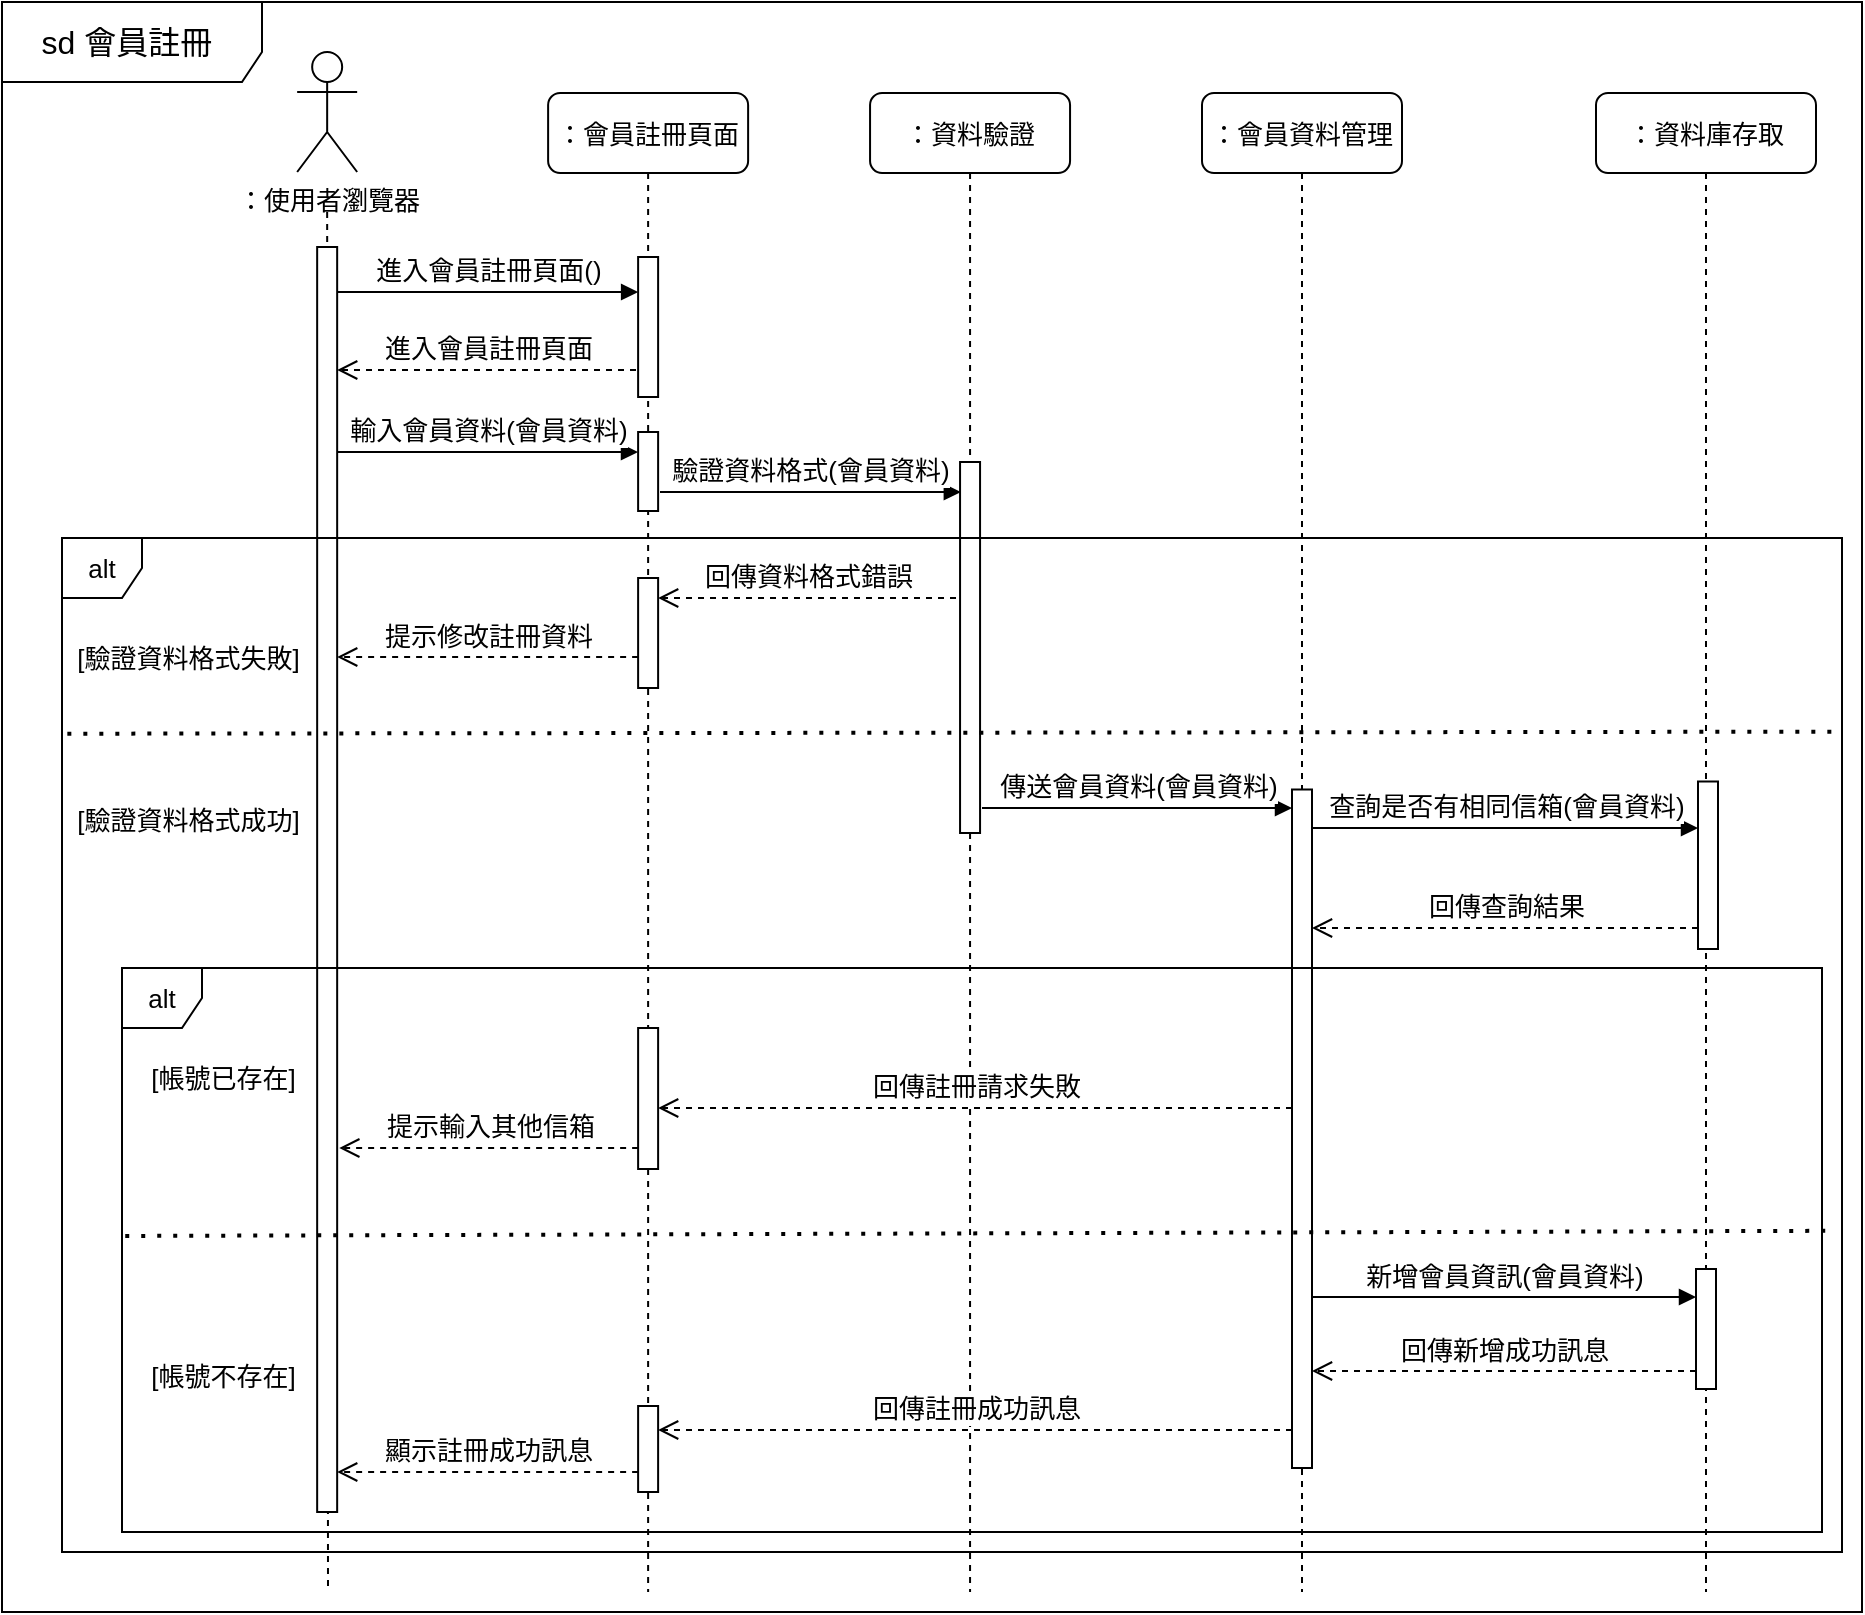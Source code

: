 <mxfile version="24.7.17" pages="9">
  <diagram name="會員註冊" id="Ui-oVraMjlN8A9Pgeny1">
    <mxGraphModel grid="1" page="1" gridSize="10" guides="1" tooltips="1" connect="1" arrows="1" fold="1" pageScale="1" pageWidth="827" pageHeight="1169" math="0" shadow="0">
      <root>
        <mxCell id="0" />
        <mxCell id="1" parent="0" />
        <mxCell id="FxafmC1SWRVnWZcInAIT-1" value="：會員資料管理" style="shape=umlLifeline;perimeter=lifelinePerimeter;whiteSpace=wrap;html=1;container=0;dropTarget=0;collapsible=0;recursiveResize=0;outlineConnect=0;portConstraint=eastwest;newEdgeStyle={&quot;edgeStyle&quot;:&quot;elbowEdgeStyle&quot;,&quot;elbow&quot;:&quot;vertical&quot;,&quot;curved&quot;:0,&quot;rounded&quot;:0};rounded=1;fontSize=13;" vertex="1" parent="1">
          <mxGeometry x="630" y="80.5" width="100" height="749.5" as="geometry" />
        </mxCell>
        <mxCell id="h_zg4E0OuY3mN_dvN4U8-1" value="：資料驗證" style="shape=umlLifeline;perimeter=lifelinePerimeter;whiteSpace=wrap;html=1;container=0;dropTarget=0;collapsible=0;recursiveResize=0;outlineConnect=0;portConstraint=eastwest;newEdgeStyle={&quot;edgeStyle&quot;:&quot;elbowEdgeStyle&quot;,&quot;elbow&quot;:&quot;vertical&quot;,&quot;curved&quot;:0,&quot;rounded&quot;:0};rounded=1;fontSize=13;" vertex="1" parent="1">
          <mxGeometry x="464.03" y="80.5" width="100" height="749.5" as="geometry" />
        </mxCell>
        <mxCell id="h_zg4E0OuY3mN_dvN4U8-2" value="" style="html=1;points=[[0,0,0,0,5],[0,1,0,0,-5],[1,0,0,0,5],[1,1,0,0,-5]];perimeter=orthogonalPerimeter;outlineConnect=0;targetShapes=umlLifeline;portConstraint=eastwest;newEdgeStyle={&quot;curved&quot;:0,&quot;rounded&quot;:0};fontSize=13;" vertex="1" parent="h_zg4E0OuY3mN_dvN4U8-1">
          <mxGeometry x="45" y="184.5" width="10" height="185.5" as="geometry" />
        </mxCell>
        <mxCell id="h_zg4E0OuY3mN_dvN4U8-5" value="" style="endArrow=none;dashed=1;html=1;rounded=0;fontSize=13;" edge="1" parent="1">
          <mxGeometry width="50" height="50" relative="1" as="geometry">
            <mxPoint x="192.578" y="140" as="sourcePoint" />
            <mxPoint x="193" y="830" as="targetPoint" />
          </mxGeometry>
        </mxCell>
        <mxCell id="h_zg4E0OuY3mN_dvN4U8-6" value="：會員註冊頁面" style="shape=umlLifeline;perimeter=lifelinePerimeter;whiteSpace=wrap;html=1;container=0;dropTarget=0;collapsible=0;recursiveResize=0;outlineConnect=0;portConstraint=eastwest;newEdgeStyle={&quot;edgeStyle&quot;:&quot;elbowEdgeStyle&quot;,&quot;elbow&quot;:&quot;vertical&quot;,&quot;curved&quot;:0,&quot;rounded&quot;:0};rounded=1;fontSize=13;" vertex="1" parent="1">
          <mxGeometry x="303.06" y="80.5" width="100" height="749.5" as="geometry" />
        </mxCell>
        <mxCell id="h_zg4E0OuY3mN_dvN4U8-7" value="" style="html=1;points=[[0,0,0,0,5],[0,1,0,0,-5],[1,0,0,0,5],[1,1,0,0,-5]];perimeter=orthogonalPerimeter;outlineConnect=0;targetShapes=umlLifeline;portConstraint=eastwest;newEdgeStyle={&quot;curved&quot;:0,&quot;rounded&quot;:0};fontSize=13;" vertex="1" parent="h_zg4E0OuY3mN_dvN4U8-6">
          <mxGeometry x="45" y="82" width="10" height="70" as="geometry" />
        </mxCell>
        <mxCell id="h_zg4E0OuY3mN_dvN4U8-8" value="" style="html=1;points=[[0,0,0,0,5],[0,1,0,0,-5],[1,0,0,0,5],[1,1,0,0,-5]];perimeter=orthogonalPerimeter;outlineConnect=0;targetShapes=umlLifeline;portConstraint=eastwest;newEdgeStyle={&quot;curved&quot;:0,&quot;rounded&quot;:0};fontSize=13;" vertex="1" parent="h_zg4E0OuY3mN_dvN4U8-6">
          <mxGeometry x="45" y="169.5" width="10" height="39.5" as="geometry" />
        </mxCell>
        <mxCell id="h_zg4E0OuY3mN_dvN4U8-9" value="" style="html=1;points=[[0,0,0,0,5],[0,1,0,0,-5],[1,0,0,0,5],[1,1,0,0,-5]];perimeter=orthogonalPerimeter;outlineConnect=0;targetShapes=umlLifeline;portConstraint=eastwest;newEdgeStyle={&quot;curved&quot;:0,&quot;rounded&quot;:0};fontSize=13;" vertex="1" parent="h_zg4E0OuY3mN_dvN4U8-6">
          <mxGeometry x="45" y="467.5" width="10" height="70.5" as="geometry" />
        </mxCell>
        <mxCell id="h_zg4E0OuY3mN_dvN4U8-10" value="：使用者瀏覽器" style="shape=umlActor;verticalLabelPosition=bottom;verticalAlign=top;html=1;fontSize=13;" vertex="1" parent="1">
          <mxGeometry x="177.58" y="60" width="30" height="60" as="geometry" />
        </mxCell>
        <mxCell id="h_zg4E0OuY3mN_dvN4U8-11" value="&amp;nbsp;[帳號已存在]" style="text;html=1;strokeColor=none;fillColor=none;align=left;verticalAlign=middle;whiteSpace=wrap;rounded=0;fontSize=13;" vertex="1" parent="1">
          <mxGeometry x="99.16" y="558" width="82.42" height="30" as="geometry" />
        </mxCell>
        <mxCell id="h_zg4E0OuY3mN_dvN4U8-13" value="" style="html=1;points=[[0,0,0,0,5],[0,1,0,0,-5],[1,0,0,0,5],[1,1,0,0,-5]];perimeter=orthogonalPerimeter;outlineConnect=0;targetShapes=umlLifeline;portConstraint=eastwest;newEdgeStyle={&quot;curved&quot;:0,&quot;rounded&quot;:0};fontSize=13;" vertex="1" parent="1">
          <mxGeometry x="187.58" y="157.5" width="10" height="632.5" as="geometry" />
        </mxCell>
        <mxCell id="h_zg4E0OuY3mN_dvN4U8-14" value="&lt;span style=&quot;font-size: 16px; text-wrap: nowrap;&quot;&gt;&amp;nbsp; &amp;nbsp; sd 會員註冊&lt;/span&gt;" style="shape=umlFrame;whiteSpace=wrap;html=1;pointerEvents=0;width=130;height=40;align=left;" vertex="1" parent="1">
          <mxGeometry x="30" y="35" width="930" height="805" as="geometry" />
        </mxCell>
        <mxCell id="h_zg4E0OuY3mN_dvN4U8-15" value="：資料庫存取" style="shape=umlLifeline;perimeter=lifelinePerimeter;whiteSpace=wrap;html=1;container=0;dropTarget=0;collapsible=0;recursiveResize=0;outlineConnect=0;portConstraint=eastwest;newEdgeStyle={&quot;edgeStyle&quot;:&quot;elbowEdgeStyle&quot;,&quot;elbow&quot;:&quot;vertical&quot;,&quot;curved&quot;:0,&quot;rounded&quot;:0};rounded=1;fontSize=13;" vertex="1" parent="1">
          <mxGeometry x="827" y="80.5" width="110" height="749.5" as="geometry" />
        </mxCell>
        <mxCell id="h_zg4E0OuY3mN_dvN4U8-16" value="" style="html=1;points=[[0,0,0,0,5],[0,1,0,0,-5],[1,0,0,0,5],[1,1,0,0,-5]];perimeter=orthogonalPerimeter;outlineConnect=0;targetShapes=umlLifeline;portConstraint=eastwest;newEdgeStyle={&quot;curved&quot;:0,&quot;rounded&quot;:0};fontSize=13;" vertex="1" parent="h_zg4E0OuY3mN_dvN4U8-15">
          <mxGeometry x="51" y="344.25" width="10" height="83.75" as="geometry" />
        </mxCell>
        <mxCell id="h_zg4E0OuY3mN_dvN4U8-17" value="" style="html=1;points=[[0,0,0,0,5],[0,1,0,0,-5],[1,0,0,0,5],[1,1,0,0,-5]];perimeter=orthogonalPerimeter;outlineConnect=0;targetShapes=umlLifeline;portConstraint=eastwest;newEdgeStyle={&quot;curved&quot;:0,&quot;rounded&quot;:0};fontSize=13;" vertex="1" parent="h_zg4E0OuY3mN_dvN4U8-15">
          <mxGeometry x="50" y="588" width="10" height="60" as="geometry" />
        </mxCell>
        <mxCell id="h_zg4E0OuY3mN_dvN4U8-18" value="進入會員註冊頁面()" style="html=1;verticalAlign=bottom;endArrow=block;curved=0;rounded=0;fontSize=13;" edge="1" parent="1" target="h_zg4E0OuY3mN_dvN4U8-7">
          <mxGeometry x="-0.003" width="80" relative="1" as="geometry">
            <mxPoint x="197.58" y="180" as="sourcePoint" />
            <mxPoint x="277.58" y="180" as="targetPoint" />
            <mxPoint as="offset" />
          </mxGeometry>
        </mxCell>
        <mxCell id="h_zg4E0OuY3mN_dvN4U8-19" value="進入會員註冊頁面" style="html=1;verticalAlign=bottom;endArrow=open;dashed=1;endSize=8;curved=0;rounded=0;fontSize=13;" edge="1" parent="1" target="h_zg4E0OuY3mN_dvN4U8-13">
          <mxGeometry relative="1" as="geometry">
            <mxPoint x="347" y="219" as="sourcePoint" />
            <mxPoint x="267" y="219" as="targetPoint" />
          </mxGeometry>
        </mxCell>
        <mxCell id="h_zg4E0OuY3mN_dvN4U8-20" value="輸入會員資料(會員資料)" style="html=1;verticalAlign=bottom;endArrow=block;curved=0;rounded=0;fontSize=13;" edge="1" parent="1">
          <mxGeometry x="-0.003" width="80" relative="1" as="geometry">
            <mxPoint x="197.58" y="260" as="sourcePoint" />
            <mxPoint x="348" y="260" as="targetPoint" />
            <mxPoint as="offset" />
          </mxGeometry>
        </mxCell>
        <mxCell id="h_zg4E0OuY3mN_dvN4U8-21" value="驗證資料格式(會員資料)" style="html=1;verticalAlign=bottom;endArrow=block;curved=0;rounded=0;fontSize=13;" edge="1" parent="1">
          <mxGeometry x="-0.003" width="80" relative="1" as="geometry">
            <mxPoint x="359" y="280" as="sourcePoint" />
            <mxPoint x="509.42" y="280" as="targetPoint" />
            <mxPoint as="offset" />
          </mxGeometry>
        </mxCell>
        <mxCell id="h_zg4E0OuY3mN_dvN4U8-22" value="查詢是否有相同信箱(會員資料)" style="html=1;verticalAlign=bottom;endArrow=block;curved=0;rounded=0;fontSize=13;" edge="1" parent="1" target="h_zg4E0OuY3mN_dvN4U8-16">
          <mxGeometry width="80" relative="1" as="geometry">
            <mxPoint x="685.0" y="448" as="sourcePoint" />
            <mxPoint x="851" y="448" as="targetPoint" />
          </mxGeometry>
        </mxCell>
        <mxCell id="h_zg4E0OuY3mN_dvN4U8-23" value="回傳查詢結果" style="html=1;verticalAlign=bottom;endArrow=open;dashed=1;endSize=8;curved=0;rounded=0;fontSize=13;" edge="1" parent="1" source="h_zg4E0OuY3mN_dvN4U8-16">
          <mxGeometry relative="1" as="geometry">
            <mxPoint x="860" y="498" as="sourcePoint" />
            <mxPoint x="685" y="498" as="targetPoint" />
          </mxGeometry>
        </mxCell>
        <mxCell id="h_zg4E0OuY3mN_dvN4U8-24" value="回傳註冊請求失敗" style="html=1;verticalAlign=bottom;endArrow=open;dashed=1;endSize=8;curved=0;rounded=0;fontSize=13;" edge="1" parent="1" target="h_zg4E0OuY3mN_dvN4U8-9">
          <mxGeometry relative="1" as="geometry">
            <mxPoint x="675" y="588" as="sourcePoint" />
            <mxPoint x="526.06" y="588" as="targetPoint" />
          </mxGeometry>
        </mxCell>
        <mxCell id="h_zg4E0OuY3mN_dvN4U8-25" value="提示輸入其他信箱" style="html=1;verticalAlign=bottom;endArrow=open;dashed=1;endSize=8;curved=0;rounded=0;fontSize=13;" edge="1" parent="1">
          <mxGeometry relative="1" as="geometry">
            <mxPoint x="348.06" y="608" as="sourcePoint" />
            <mxPoint x="198.64" y="608" as="targetPoint" />
          </mxGeometry>
        </mxCell>
        <mxCell id="h_zg4E0OuY3mN_dvN4U8-26" value="新增會員資訊(會員資料)" style="html=1;verticalAlign=bottom;endArrow=block;curved=0;rounded=0;fontSize=13;entryX=0;entryY=0;entryDx=0;entryDy=5;entryPerimeter=0;" edge="1" parent="1">
          <mxGeometry width="80" relative="1" as="geometry">
            <mxPoint x="685" y="682.5" as="sourcePoint" />
            <mxPoint x="877" y="682.5" as="targetPoint" />
          </mxGeometry>
        </mxCell>
        <mxCell id="h_zg4E0OuY3mN_dvN4U8-27" value="alt" style="shape=umlFrame;whiteSpace=wrap;html=1;pointerEvents=0;width=40;height=30;fontSize=13;" vertex="1" parent="1">
          <mxGeometry x="60" y="303" width="890" height="507" as="geometry" />
        </mxCell>
        <mxCell id="h_zg4E0OuY3mN_dvN4U8-28" value="回傳資料格式錯誤" style="html=1;verticalAlign=bottom;endArrow=open;dashed=1;endSize=8;curved=0;rounded=0;fontSize=13;" edge="1" parent="1" target="h_zg4E0OuY3mN_dvN4U8-29">
          <mxGeometry relative="1" as="geometry">
            <mxPoint x="507" y="333" as="sourcePoint" />
            <mxPoint x="427" y="333" as="targetPoint" />
          </mxGeometry>
        </mxCell>
        <mxCell id="h_zg4E0OuY3mN_dvN4U8-29" value="" style="html=1;points=[[0,0,0,0,5],[0,1,0,0,-5],[1,0,0,0,5],[1,1,0,0,-5]];perimeter=orthogonalPerimeter;outlineConnect=0;targetShapes=umlLifeline;portConstraint=eastwest;newEdgeStyle={&quot;curved&quot;:0,&quot;rounded&quot;:0};fontSize=13;" vertex="1" parent="1">
          <mxGeometry x="348.06" y="323" width="10" height="55" as="geometry" />
        </mxCell>
        <mxCell id="h_zg4E0OuY3mN_dvN4U8-30" value="提示修改註冊資料" style="html=1;verticalAlign=bottom;endArrow=open;dashed=1;endSize=8;curved=0;rounded=0;fontSize=13;" edge="1" parent="1">
          <mxGeometry relative="1" as="geometry">
            <mxPoint x="348.06" y="362.5" as="sourcePoint" />
            <mxPoint x="197.58" y="362.5" as="targetPoint" />
          </mxGeometry>
        </mxCell>
        <mxCell id="h_zg4E0OuY3mN_dvN4U8-32" value="&amp;nbsp;[帳號不存在]" style="text;html=1;strokeColor=none;fillColor=none;align=left;verticalAlign=middle;whiteSpace=wrap;rounded=0;fontSize=13;" vertex="1" parent="1">
          <mxGeometry x="99.16" y="707" width="82.42" height="30" as="geometry" />
        </mxCell>
        <mxCell id="h_zg4E0OuY3mN_dvN4U8-33" value="回傳新增成功訊息" style="html=1;verticalAlign=bottom;endArrow=open;dashed=1;endSize=8;curved=0;rounded=0;fontSize=13;exitX=0;exitY=1;exitDx=0;exitDy=-5;exitPerimeter=0;" edge="1" parent="1">
          <mxGeometry relative="1" as="geometry">
            <mxPoint x="877" y="719.5" as="sourcePoint" />
            <mxPoint x="685" y="719.5" as="targetPoint" />
          </mxGeometry>
        </mxCell>
        <mxCell id="h_zg4E0OuY3mN_dvN4U8-34" value="回傳註冊成功訊息" style="html=1;verticalAlign=bottom;endArrow=open;dashed=1;endSize=8;curved=0;rounded=0;fontSize=13;" edge="1" parent="1">
          <mxGeometry relative="1" as="geometry">
            <mxPoint x="675" y="749" as="sourcePoint" />
            <mxPoint x="358.06" y="749" as="targetPoint" />
          </mxGeometry>
        </mxCell>
        <mxCell id="h_zg4E0OuY3mN_dvN4U8-35" value="" style="html=1;points=[[0,0,0,0,5],[0,1,0,0,-5],[1,0,0,0,5],[1,1,0,0,-5]];perimeter=orthogonalPerimeter;outlineConnect=0;targetShapes=umlLifeline;portConstraint=eastwest;newEdgeStyle={&quot;curved&quot;:0,&quot;rounded&quot;:0};fontSize=13;" vertex="1" parent="1">
          <mxGeometry x="348.06" y="737" width="10" height="43" as="geometry" />
        </mxCell>
        <mxCell id="h_zg4E0OuY3mN_dvN4U8-36" value="顯示註冊成功訊息" style="html=1;verticalAlign=bottom;endArrow=open;dashed=1;endSize=8;curved=0;rounded=0;fontSize=13;" edge="1" parent="1">
          <mxGeometry relative="1" as="geometry">
            <mxPoint x="348.06" y="770" as="sourcePoint" />
            <mxPoint x="197.58" y="770" as="targetPoint" />
          </mxGeometry>
        </mxCell>
        <mxCell id="h_zg4E0OuY3mN_dvN4U8-38" value="&amp;nbsp;[驗證資料格式失敗]" style="text;html=1;strokeColor=none;fillColor=none;align=left;verticalAlign=middle;whiteSpace=wrap;rounded=0;fontSize=13;" vertex="1" parent="1">
          <mxGeometry x="61.58" y="348" width="120" height="30" as="geometry" />
        </mxCell>
        <mxCell id="h_zg4E0OuY3mN_dvN4U8-39" value="&amp;nbsp;[驗證資料格式成功]" style="text;html=1;strokeColor=none;fillColor=none;align=left;verticalAlign=middle;whiteSpace=wrap;rounded=0;fontSize=13;" vertex="1" parent="1">
          <mxGeometry x="61.58" y="428.75" width="120" height="30" as="geometry" />
        </mxCell>
        <mxCell id="FxafmC1SWRVnWZcInAIT-6" value="&lt;font style=&quot;font-size: 13px;&quot;&gt;傳送會員資料(會員資料)&lt;/font&gt;" style="html=1;verticalAlign=bottom;endArrow=block;curved=0;rounded=0;fontSize=13;" edge="1" parent="1" target="FxafmC1SWRVnWZcInAIT-7">
          <mxGeometry width="80" relative="1" as="geometry">
            <mxPoint x="520" y="438" as="sourcePoint" />
            <mxPoint x="600" y="438" as="targetPoint" />
          </mxGeometry>
        </mxCell>
        <mxCell id="FxafmC1SWRVnWZcInAIT-7" value="" style="html=1;points=[[0,0,0,0,5],[0,1,0,0,-5],[1,0,0,0,5],[1,1,0,0,-5]];perimeter=orthogonalPerimeter;outlineConnect=0;targetShapes=umlLifeline;portConstraint=eastwest;newEdgeStyle={&quot;curved&quot;:0,&quot;rounded&quot;:0};fontSize=13;" vertex="1" parent="1">
          <mxGeometry x="675" y="428.75" width="10" height="339.25" as="geometry" />
        </mxCell>
        <mxCell id="h_zg4E0OuY3mN_dvN4U8-12" value="alt" style="shape=umlFrame;whiteSpace=wrap;html=1;pointerEvents=0;width=40;height=30;fontSize=13;" vertex="1" parent="1">
          <mxGeometry x="90" y="518" width="850" height="282" as="geometry" />
        </mxCell>
        <mxCell id="h_zg4E0OuY3mN_dvN4U8-37" value="" style="endArrow=none;dashed=1;html=1;dashPattern=1 3;strokeWidth=2;rounded=0;exitX=0.002;exitY=0.293;exitDx=0;exitDy=0;exitPerimeter=0;entryX=1.002;entryY=0.466;entryDx=0;entryDy=0;entryPerimeter=0;fontSize=13;" edge="1" parent="1" target="h_zg4E0OuY3mN_dvN4U8-12">
          <mxGeometry width="50" height="50" relative="1" as="geometry">
            <mxPoint x="91.62" y="651.97" as="sourcePoint" />
            <mxPoint x="901.62" y="652.84" as="targetPoint" />
          </mxGeometry>
        </mxCell>
        <mxCell id="h_zg4E0OuY3mN_dvN4U8-31" value="" style="endArrow=none;dashed=1;html=1;dashPattern=1 3;strokeWidth=2;rounded=0;entryX=1;entryY=0.191;entryDx=0;entryDy=0;entryPerimeter=0;exitX=0.003;exitY=0.193;exitDx=0;exitDy=0;exitPerimeter=0;fontSize=13;" edge="1" parent="1" source="h_zg4E0OuY3mN_dvN4U8-27" target="h_zg4E0OuY3mN_dvN4U8-27">
          <mxGeometry width="50" height="50" relative="1" as="geometry">
            <mxPoint x="86" y="410.111" as="sourcePoint" />
            <mxPoint x="738.28" y="407.995" as="targetPoint" />
          </mxGeometry>
        </mxCell>
      </root>
    </mxGraphModel>
  </diagram>
  <diagram id="pCgoQ7JHmn_mvGwXM5NK" name="會員登入">
    <mxGraphModel grid="1" page="1" gridSize="10" guides="1" tooltips="1" connect="1" arrows="1" fold="1" pageScale="1" pageWidth="827" pageHeight="1169" math="0" shadow="0">
      <root>
        <mxCell id="0" />
        <mxCell id="1" parent="0" />
        <mxCell id="ztuOi--6ZWOVzF5kzrFf-1" value="：資料驗證" style="shape=umlLifeline;perimeter=lifelinePerimeter;whiteSpace=wrap;html=1;container=0;dropTarget=0;collapsible=0;recursiveResize=0;outlineConnect=0;portConstraint=eastwest;newEdgeStyle={&quot;edgeStyle&quot;:&quot;elbowEdgeStyle&quot;,&quot;elbow&quot;:&quot;vertical&quot;,&quot;curved&quot;:0,&quot;rounded&quot;:0};rounded=1;fontSize=13;" vertex="1" parent="1">
          <mxGeometry x="464.03" y="80.5" width="100" height="659.5" as="geometry" />
        </mxCell>
        <mxCell id="ztuOi--6ZWOVzF5kzrFf-2" value="" style="html=1;points=[[0,0,0,0,5],[0,1,0,0,-5],[1,0,0,0,5],[1,1,0,0,-5]];perimeter=orthogonalPerimeter;outlineConnect=0;targetShapes=umlLifeline;portConstraint=eastwest;newEdgeStyle={&quot;curved&quot;:0,&quot;rounded&quot;:0};fontSize=13;" vertex="1" parent="ztuOi--6ZWOVzF5kzrFf-1">
          <mxGeometry x="45" y="184.5" width="10" height="195.5" as="geometry" />
        </mxCell>
        <mxCell id="ztuOi--6ZWOVzF5kzrFf-5" value="" style="endArrow=none;dashed=1;html=1;rounded=0;" edge="1" parent="1">
          <mxGeometry width="50" height="50" relative="1" as="geometry">
            <mxPoint x="192.578" y="140" as="sourcePoint" />
            <mxPoint x="193" y="740" as="targetPoint" />
          </mxGeometry>
        </mxCell>
        <mxCell id="ztuOi--6ZWOVzF5kzrFf-6" value="：會員登入頁面" style="shape=umlLifeline;perimeter=lifelinePerimeter;whiteSpace=wrap;html=1;container=0;dropTarget=0;collapsible=0;recursiveResize=0;outlineConnect=0;portConstraint=eastwest;newEdgeStyle={&quot;edgeStyle&quot;:&quot;elbowEdgeStyle&quot;,&quot;elbow&quot;:&quot;vertical&quot;,&quot;curved&quot;:0,&quot;rounded&quot;:0};rounded=1;fontSize=13;" vertex="1" parent="1">
          <mxGeometry x="303.06" y="80.5" width="100" height="659.5" as="geometry" />
        </mxCell>
        <mxCell id="ztuOi--6ZWOVzF5kzrFf-7" value="" style="html=1;points=[[0,0,0,0,5],[0,1,0,0,-5],[1,0,0,0,5],[1,1,0,0,-5]];perimeter=orthogonalPerimeter;outlineConnect=0;targetShapes=umlLifeline;portConstraint=eastwest;newEdgeStyle={&quot;curved&quot;:0,&quot;rounded&quot;:0};fontSize=13;" vertex="1" parent="ztuOi--6ZWOVzF5kzrFf-6">
          <mxGeometry x="45" y="82" width="10" height="70" as="geometry" />
        </mxCell>
        <mxCell id="ztuOi--6ZWOVzF5kzrFf-8" value="" style="html=1;points=[[0,0,0,0,5],[0,1,0,0,-5],[1,0,0,0,5],[1,1,0,0,-5]];perimeter=orthogonalPerimeter;outlineConnect=0;targetShapes=umlLifeline;portConstraint=eastwest;newEdgeStyle={&quot;curved&quot;:0,&quot;rounded&quot;:0};fontSize=13;" vertex="1" parent="ztuOi--6ZWOVzF5kzrFf-6">
          <mxGeometry x="45" y="169.5" width="10" height="39.5" as="geometry" />
        </mxCell>
        <mxCell id="ztuOi--6ZWOVzF5kzrFf-9" value="：使用者瀏覽器" style="shape=umlActor;verticalLabelPosition=bottom;verticalAlign=top;html=1;fontSize=13;" vertex="1" parent="1">
          <mxGeometry x="177.58" y="60" width="30" height="60" as="geometry" />
        </mxCell>
        <mxCell id="ztuOi--6ZWOVzF5kzrFf-10" value="&amp;nbsp;[登入成功]" style="text;html=1;strokeColor=none;fillColor=none;align=left;verticalAlign=middle;whiteSpace=wrap;rounded=0;fontSize=13;" vertex="1" parent="1">
          <mxGeometry x="99.16" y="561" width="82.42" height="30" as="geometry" />
        </mxCell>
        <mxCell id="ztuOi--6ZWOVzF5kzrFf-12" value="" style="html=1;points=[[0,0,0,0,5],[0,1,0,0,-5],[1,0,0,0,5],[1,1,0,0,-5]];perimeter=orthogonalPerimeter;outlineConnect=0;targetShapes=umlLifeline;portConstraint=eastwest;newEdgeStyle={&quot;curved&quot;:0,&quot;rounded&quot;:0};fontSize=13;" vertex="1" parent="1">
          <mxGeometry x="187.58" y="157.5" width="10" height="552.5" as="geometry" />
        </mxCell>
        <mxCell id="ztuOi--6ZWOVzF5kzrFf-13" value="&lt;span style=&quot;font-size: 16px; text-wrap: nowrap;&quot;&gt;&amp;nbsp; &amp;nbsp; sd 會員登入&lt;/span&gt;" style="shape=umlFrame;whiteSpace=wrap;html=1;pointerEvents=0;width=130;height=40;align=left;" vertex="1" parent="1">
          <mxGeometry x="30" y="35" width="930" height="715" as="geometry" />
        </mxCell>
        <mxCell id="ztuOi--6ZWOVzF5kzrFf-14" value="：資料庫存取" style="shape=umlLifeline;perimeter=lifelinePerimeter;whiteSpace=wrap;html=1;container=0;dropTarget=0;collapsible=0;recursiveResize=0;outlineConnect=0;portConstraint=eastwest;newEdgeStyle={&quot;edgeStyle&quot;:&quot;elbowEdgeStyle&quot;,&quot;elbow&quot;:&quot;vertical&quot;,&quot;curved&quot;:0,&quot;rounded&quot;:0};rounded=1;fontSize=13;" vertex="1" parent="1">
          <mxGeometry x="827" y="80.5" width="100" height="659.5" as="geometry" />
        </mxCell>
        <mxCell id="ztuOi--6ZWOVzF5kzrFf-15" value="" style="html=1;points=[[0,0,0,0,5],[0,1,0,0,-5],[1,0,0,0,5],[1,1,0,0,-5]];perimeter=orthogonalPerimeter;outlineConnect=0;targetShapes=umlLifeline;portConstraint=eastwest;newEdgeStyle={&quot;curved&quot;:0,&quot;rounded&quot;:0};fontSize=13;" vertex="1" parent="ztuOi--6ZWOVzF5kzrFf-14">
          <mxGeometry x="45" y="360" width="10" height="61" as="geometry" />
        </mxCell>
        <mxCell id="ztuOi--6ZWOVzF5kzrFf-16" value="進入會員登入頁面()" style="html=1;verticalAlign=bottom;endArrow=block;curved=0;rounded=0;fontSize=13;" edge="1" parent="1" target="ztuOi--6ZWOVzF5kzrFf-7">
          <mxGeometry x="-0.011" width="80" relative="1" as="geometry">
            <mxPoint x="197.58" y="180" as="sourcePoint" />
            <mxPoint x="277.58" y="180" as="targetPoint" />
            <mxPoint as="offset" />
          </mxGeometry>
        </mxCell>
        <mxCell id="ztuOi--6ZWOVzF5kzrFf-17" value="進入會員登入頁面" style="html=1;verticalAlign=bottom;endArrow=open;dashed=1;endSize=8;curved=0;rounded=0;fontSize=13;" edge="1" parent="1" target="ztuOi--6ZWOVzF5kzrFf-12">
          <mxGeometry relative="1" as="geometry">
            <mxPoint x="347" y="219" as="sourcePoint" />
            <mxPoint x="267" y="219" as="targetPoint" />
          </mxGeometry>
        </mxCell>
        <mxCell id="ztuOi--6ZWOVzF5kzrFf-18" value="輸入帳號密碼(帳號密碼)" style="html=1;verticalAlign=bottom;endArrow=block;curved=0;rounded=0;fontSize=13;" edge="1" parent="1">
          <mxGeometry x="-0.003" width="80" relative="1" as="geometry">
            <mxPoint x="197.58" y="260" as="sourcePoint" />
            <mxPoint x="348" y="260" as="targetPoint" />
            <mxPoint as="offset" />
          </mxGeometry>
        </mxCell>
        <mxCell id="ztuOi--6ZWOVzF5kzrFf-19" value="驗證資料格式(登入資料)" style="html=1;verticalAlign=bottom;endArrow=block;curved=0;rounded=0;fontSize=13;" edge="1" parent="1">
          <mxGeometry x="-0.003" width="80" relative="1" as="geometry">
            <mxPoint x="359" y="280" as="sourcePoint" />
            <mxPoint x="509.42" y="280" as="targetPoint" />
            <mxPoint as="offset" />
          </mxGeometry>
        </mxCell>
        <mxCell id="ztuOi--6ZWOVzF5kzrFf-20" value="驗證帳號密碼是否正確(登入資料)" style="html=1;verticalAlign=bottom;endArrow=block;curved=0;rounded=0;fontSize=13;" edge="1" parent="1">
          <mxGeometry width="80" relative="1" as="geometry">
            <mxPoint x="675" y="459.33" as="sourcePoint" />
            <mxPoint x="872" y="459.33" as="targetPoint" />
          </mxGeometry>
        </mxCell>
        <mxCell id="ztuOi--6ZWOVzF5kzrFf-21" value="回傳驗證結果" style="html=1;verticalAlign=bottom;endArrow=open;dashed=1;endSize=8;curved=0;rounded=0;fontSize=13;" edge="1" parent="1">
          <mxGeometry relative="1" as="geometry">
            <mxPoint x="872" y="494.005" as="sourcePoint" />
            <mxPoint x="675" y="494.005" as="targetPoint" />
          </mxGeometry>
        </mxCell>
        <mxCell id="ztuOi--6ZWOVzF5kzrFf-22" value="alt" style="shape=umlFrame;whiteSpace=wrap;html=1;pointerEvents=0;width=40;height=30;fontSize=13;" vertex="1" parent="1">
          <mxGeometry x="70" y="306" width="880" height="424" as="geometry" />
        </mxCell>
        <mxCell id="ztuOi--6ZWOVzF5kzrFf-23" value="&amp;nbsp;[驗證資料格式失敗]" style="text;html=1;strokeColor=none;fillColor=none;align=left;verticalAlign=middle;whiteSpace=wrap;rounded=0;fontSize=13;" vertex="1" parent="1">
          <mxGeometry x="67.58" y="351" width="120" height="30" as="geometry" />
        </mxCell>
        <mxCell id="ztuOi--6ZWOVzF5kzrFf-24" value="回傳資料格式錯誤" style="html=1;verticalAlign=bottom;endArrow=open;dashed=1;endSize=8;curved=0;rounded=0;fontSize=13;" edge="1" parent="1" target="ztuOi--6ZWOVzF5kzrFf-25">
          <mxGeometry relative="1" as="geometry">
            <mxPoint x="507" y="336" as="sourcePoint" />
            <mxPoint x="427" y="336" as="targetPoint" />
          </mxGeometry>
        </mxCell>
        <mxCell id="ztuOi--6ZWOVzF5kzrFf-25" value="" style="html=1;points=[[0,0,0,0,5],[0,1,0,0,-5],[1,0,0,0,5],[1,1,0,0,-5]];perimeter=orthogonalPerimeter;outlineConnect=0;targetShapes=umlLifeline;portConstraint=eastwest;newEdgeStyle={&quot;curved&quot;:0,&quot;rounded&quot;:0};fontSize=13;" vertex="1" parent="1">
          <mxGeometry x="348.06" y="326" width="10" height="55" as="geometry" />
        </mxCell>
        <mxCell id="ztuOi--6ZWOVzF5kzrFf-26" value="提示修改登入資料" style="html=1;verticalAlign=bottom;endArrow=open;dashed=1;endSize=8;curved=0;rounded=0;fontSize=13;" edge="1" parent="1">
          <mxGeometry relative="1" as="geometry">
            <mxPoint x="348.06" y="365.5" as="sourcePoint" />
            <mxPoint x="197.58" y="365.5" as="targetPoint" />
          </mxGeometry>
        </mxCell>
        <mxCell id="ztuOi--6ZWOVzF5kzrFf-27" value="" style="endArrow=none;dashed=1;html=1;dashPattern=1 3;strokeWidth=2;rounded=0;entryX=0.997;entryY=0.222;entryDx=0;entryDy=0;entryPerimeter=0;fontSize=13;exitX=0.001;exitY=0.219;exitDx=0;exitDy=0;exitPerimeter=0;" edge="1" parent="1" target="ztuOi--6ZWOVzF5kzrFf-22" source="ztuOi--6ZWOVzF5kzrFf-22">
          <mxGeometry width="50" height="50" relative="1" as="geometry">
            <mxPoint x="60" y="400" as="sourcePoint" />
            <mxPoint x="780" y="406.685" as="targetPoint" />
          </mxGeometry>
        </mxCell>
        <mxCell id="ztuOi--6ZWOVzF5kzrFf-28" value="&amp;nbsp;[登入失敗]" style="text;html=1;strokeColor=none;fillColor=none;align=left;verticalAlign=middle;whiteSpace=wrap;rounded=0;fontSize=13;" vertex="1" parent="1">
          <mxGeometry x="99.16" y="651" width="82.42" height="30" as="geometry" />
        </mxCell>
        <mxCell id="ztuOi--6ZWOVzF5kzrFf-29" value="回傳登入失敗訊息" style="html=1;verticalAlign=bottom;endArrow=open;dashed=1;endSize=8;curved=0;rounded=0;fontSize=13;" edge="1" parent="1">
          <mxGeometry relative="1" as="geometry">
            <mxPoint x="665.0" y="671" as="sourcePoint" />
            <mxPoint x="358.06" y="671" as="targetPoint" />
          </mxGeometry>
        </mxCell>
        <mxCell id="ztuOi--6ZWOVzF5kzrFf-30" value="" style="html=1;points=[[0,0,0,0,5],[0,1,0,0,-5],[1,0,0,0,5],[1,1,0,0,-5]];perimeter=orthogonalPerimeter;outlineConnect=0;targetShapes=umlLifeline;portConstraint=eastwest;newEdgeStyle={&quot;curved&quot;:0,&quot;rounded&quot;:0};fontSize=13;" vertex="1" parent="1">
          <mxGeometry x="348.06" y="651" width="10" height="50" as="geometry" />
        </mxCell>
        <mxCell id="ztuOi--6ZWOVzF5kzrFf-31" value="提示重新輸入登入資料" style="html=1;verticalAlign=bottom;endArrow=open;dashed=1;endSize=8;curved=0;rounded=0;fontSize=13;" edge="1" parent="1">
          <mxGeometry relative="1" as="geometry">
            <mxPoint x="348.06" y="691" as="sourcePoint" />
            <mxPoint x="197.58" y="691" as="targetPoint" />
          </mxGeometry>
        </mxCell>
        <mxCell id="ztuOi--6ZWOVzF5kzrFf-32" value="&amp;nbsp;[驗證資料格式成功]" style="text;html=1;strokeColor=none;fillColor=none;align=left;verticalAlign=middle;whiteSpace=wrap;rounded=0;fontSize=13;" vertex="1" parent="1">
          <mxGeometry x="68.58" y="431.75" width="120" height="30" as="geometry" />
        </mxCell>
        <mxCell id="ztuOi--6ZWOVzF5kzrFf-33" value="回傳登入成功訊息" style="html=1;verticalAlign=bottom;endArrow=open;dashed=1;endSize=8;curved=0;rounded=0;fontSize=13;" edge="1" parent="1">
          <mxGeometry relative="1" as="geometry">
            <mxPoint x="665.0" y="571" as="sourcePoint" />
            <mxPoint x="358.06" y="571" as="targetPoint" />
          </mxGeometry>
        </mxCell>
        <mxCell id="ztuOi--6ZWOVzF5kzrFf-34" value="" style="html=1;points=[[0,0,0,0,5],[0,1,0,0,-5],[1,0,0,0,5],[1,1,0,0,-5]];perimeter=orthogonalPerimeter;outlineConnect=0;targetShapes=umlLifeline;portConstraint=eastwest;newEdgeStyle={&quot;curved&quot;:0,&quot;rounded&quot;:0};fontSize=13;" vertex="1" parent="1">
          <mxGeometry x="348.06" y="536" width="10" height="80" as="geometry" />
        </mxCell>
        <mxCell id="ztuOi--6ZWOVzF5kzrFf-35" value="顯示登入成功訊息" style="html=1;verticalAlign=bottom;endArrow=open;dashed=1;endSize=8;curved=0;rounded=0;fontSize=13;" edge="1" parent="1">
          <mxGeometry relative="1" as="geometry">
            <mxPoint x="348.06" y="601" as="sourcePoint" />
            <mxPoint x="197.58" y="601" as="targetPoint" />
          </mxGeometry>
        </mxCell>
        <mxCell id="FpHRkBijanw7pz38-Syk-1" value="：會員登入驗證" style="shape=umlLifeline;perimeter=lifelinePerimeter;whiteSpace=wrap;html=1;container=0;dropTarget=0;collapsible=0;recursiveResize=0;outlineConnect=0;portConstraint=eastwest;newEdgeStyle={&quot;edgeStyle&quot;:&quot;elbowEdgeStyle&quot;,&quot;elbow&quot;:&quot;vertical&quot;,&quot;curved&quot;:0,&quot;rounded&quot;:0};rounded=1;fontSize=13;" vertex="1" parent="1">
          <mxGeometry x="620" y="80.5" width="100" height="659.5" as="geometry" />
        </mxCell>
        <mxCell id="dmTsqLhtfy1RvTWYG3tR-1" value="" style="html=1;points=[[0,0,0,0,5],[0,1,0,0,-5],[1,0,0,0,5],[1,1,0,0,-5]];perimeter=orthogonalPerimeter;outlineConnect=0;targetShapes=umlLifeline;portConstraint=eastwest;newEdgeStyle={&quot;curved&quot;:0,&quot;rounded&quot;:0};fontSize=13;" vertex="1" parent="FpHRkBijanw7pz38-Syk-1">
          <mxGeometry x="45" y="341" width="10" height="259" as="geometry" />
        </mxCell>
        <mxCell id="s8_xSnigEsHONWeFyrWy-1" value="&lt;font style=&quot;font-size: 13px;&quot;&gt;傳送登入資料(登入資料)&lt;/font&gt;" style="html=1;verticalAlign=bottom;endArrow=block;curved=0;rounded=0;fontSize=13;" edge="1" parent="1">
          <mxGeometry width="80" relative="1" as="geometry">
            <mxPoint x="520" y="436.41" as="sourcePoint" />
            <mxPoint x="665" y="436.41" as="targetPoint" />
          </mxGeometry>
        </mxCell>
        <mxCell id="ztuOi--6ZWOVzF5kzrFf-36" value="" style="endArrow=none;dashed=1;html=1;dashPattern=1 3;strokeWidth=2;rounded=0;exitX=0;exitY=0.413;exitDx=0;exitDy=0;exitPerimeter=0;fontSize=13;" edge="1" parent="1">
          <mxGeometry width="50" height="50" relative="1" as="geometry">
            <mxPoint x="90" y="631.164" as="sourcePoint" />
            <mxPoint x="941" y="631" as="targetPoint" />
          </mxGeometry>
        </mxCell>
        <mxCell id="ztuOi--6ZWOVzF5kzrFf-11" value="alt" style="shape=umlFrame;whiteSpace=wrap;html=1;pointerEvents=0;width=40;height=30;fontSize=13;" vertex="1" parent="1">
          <mxGeometry x="90" y="519" width="850" height="201" as="geometry" />
        </mxCell>
      </root>
    </mxGraphModel>
  </diagram>
  <diagram id="0JXYtNYGn3yWKczgr7af" name="修改基本資料">
    <mxGraphModel grid="1" page="1" gridSize="10" guides="1" tooltips="1" connect="1" arrows="1" fold="1" pageScale="1" pageWidth="827" pageHeight="1169" math="0" shadow="0">
      <root>
        <mxCell id="0" />
        <mxCell id="1" parent="0" />
        <mxCell id="XmA0vbA8DGXfWLBta0LX-1" value="" style="endArrow=none;dashed=1;html=1;rounded=0;" edge="1" parent="1">
          <mxGeometry width="50" height="50" relative="1" as="geometry">
            <mxPoint x="1050" y="1050" as="sourcePoint" />
            <mxPoint x="1050.41" y="384" as="targetPoint" />
          </mxGeometry>
        </mxCell>
        <mxCell id="XmA0vbA8DGXfWLBta0LX-2" value="&lt;font style=&quot;font-size: 20px;&quot;&gt;sd 修改基本資料&lt;/font&gt;" style="shape=umlFrame;whiteSpace=wrap;html=1;pointerEvents=0;width=190;height=40;" vertex="1" parent="1">
          <mxGeometry x="846" y="260" width="1004" height="800" as="geometry" />
        </mxCell>
        <mxCell id="XmA0vbA8DGXfWLBta0LX-3" value="：會員瀏覽器" style="shape=umlActor;verticalLabelPosition=bottom;verticalAlign=top;html=1;fontSize=13;" vertex="1" parent="1">
          <mxGeometry x="1036" y="300" width="30" height="60" as="geometry" />
        </mxCell>
        <mxCell id="XmA0vbA8DGXfWLBta0LX-4" value="：基本資料頁面" style="shape=umlLifeline;perimeter=lifelinePerimeter;whiteSpace=wrap;html=1;container=0;dropTarget=0;collapsible=0;recursiveResize=0;outlineConnect=0;portConstraint=eastwest;newEdgeStyle={&quot;edgeStyle&quot;:&quot;elbowEdgeStyle&quot;,&quot;elbow&quot;:&quot;vertical&quot;,&quot;curved&quot;:0,&quot;rounded&quot;:0};rounded=1;fontSize=13;" vertex="1" parent="1">
          <mxGeometry x="1200" y="310" width="100" height="740" as="geometry" />
        </mxCell>
        <mxCell id="cjxOJwLSAyD2AAmSNwZY-6" value="" style="html=1;points=[[0,0,0,0,5],[0,1,0,0,-5],[1,0,0,0,5],[1,1,0,0,-5]];perimeter=orthogonalPerimeter;outlineConnect=0;targetShapes=umlLifeline;portConstraint=eastwest;newEdgeStyle={&quot;curved&quot;:0,&quot;rounded&quot;:0};fontSize=13;" vertex="1" parent="XmA0vbA8DGXfWLBta0LX-4">
          <mxGeometry x="45" y="100" width="10" height="70" as="geometry" />
        </mxCell>
        <mxCell id="LYilKN-268WgUHDd--Sc-2" value="" style="html=1;points=[[0,0,0,0,5],[0,1,0,0,-5],[1,0,0,0,5],[1,1,0,0,-5]];perimeter=orthogonalPerimeter;outlineConnect=0;targetShapes=umlLifeline;portConstraint=eastwest;newEdgeStyle={&quot;curved&quot;:0,&quot;rounded&quot;:0};fontSize=13;" vertex="1" parent="XmA0vbA8DGXfWLBta0LX-4">
          <mxGeometry x="45" y="260" width="10" height="60" as="geometry" />
        </mxCell>
        <mxCell id="dozV0KG-mAmB75pMDio2-3" value="" style="html=1;points=[[0,0,0,0,5],[0,1,0,0,-5],[1,0,0,0,5],[1,1,0,0,-5]];perimeter=orthogonalPerimeter;outlineConnect=0;targetShapes=umlLifeline;portConstraint=eastwest;newEdgeStyle={&quot;curved&quot;:0,&quot;rounded&quot;:0};fontSize=13;" vertex="1" parent="XmA0vbA8DGXfWLBta0LX-4">
          <mxGeometry x="45" y="370" width="10" height="340" as="geometry" />
        </mxCell>
        <mxCell id="XmA0vbA8DGXfWLBta0LX-8" value="" style="html=1;points=[[0,0,0,0,5],[0,1,0,0,-5],[1,0,0,0,5],[1,1,0,0,-5]];perimeter=orthogonalPerimeter;outlineConnect=0;targetShapes=umlLifeline;portConstraint=eastwest;newEdgeStyle={&quot;curved&quot;:0,&quot;rounded&quot;:0};fontSize=13;" vertex="1" parent="1">
          <mxGeometry x="1046" y="400" width="10" height="630" as="geometry" />
        </mxCell>
        <mxCell id="TWCuUhRf13WfD_PhCMsY-1" value="：基本資料管理" style="shape=umlLifeline;perimeter=lifelinePerimeter;whiteSpace=wrap;html=1;container=0;dropTarget=0;collapsible=0;recursiveResize=0;outlineConnect=0;portConstraint=eastwest;newEdgeStyle={&quot;edgeStyle&quot;:&quot;elbowEdgeStyle&quot;,&quot;elbow&quot;:&quot;vertical&quot;,&quot;curved&quot;:0,&quot;rounded&quot;:0};rounded=1;fontSize=13;" vertex="1" parent="1">
          <mxGeometry x="1570" y="310" width="100" height="740" as="geometry" />
        </mxCell>
        <mxCell id="cjxOJwLSAyD2AAmSNwZY-8" value="" style="html=1;points=[[0,0,0,0,5],[0,1,0,0,-5],[1,0,0,0,5],[1,1,0,0,-5]];perimeter=orthogonalPerimeter;outlineConnect=0;targetShapes=umlLifeline;portConstraint=eastwest;newEdgeStyle={&quot;curved&quot;:0,&quot;rounded&quot;:0};fontSize=13;" vertex="1" parent="TWCuUhRf13WfD_PhCMsY-1">
          <mxGeometry x="45" y="130" width="10" height="170" as="geometry" />
        </mxCell>
        <mxCell id="GQvleNdhHqp88FNnP0cn-2" value="" style="html=1;points=[[0,0,0,0,5],[0,1,0,0,-5],[1,0,0,0,5],[1,1,0,0,-5]];perimeter=orthogonalPerimeter;outlineConnect=0;targetShapes=umlLifeline;portConstraint=eastwest;newEdgeStyle={&quot;curved&quot;:0,&quot;rounded&quot;:0};fontSize=13;" vertex="1" parent="TWCuUhRf13WfD_PhCMsY-1">
          <mxGeometry x="45" y="580" width="10" height="110" as="geometry" />
        </mxCell>
        <mxCell id="TWCuUhRf13WfD_PhCMsY-3" value="：資料庫存取" style="shape=umlLifeline;perimeter=lifelinePerimeter;whiteSpace=wrap;html=1;container=0;dropTarget=0;collapsible=0;recursiveResize=0;outlineConnect=0;portConstraint=eastwest;newEdgeStyle={&quot;edgeStyle&quot;:&quot;elbowEdgeStyle&quot;,&quot;elbow&quot;:&quot;vertical&quot;,&quot;curved&quot;:0,&quot;rounded&quot;:0};rounded=1;fontSize=13;" vertex="1" parent="1">
          <mxGeometry x="1730" y="310" width="100" height="740" as="geometry" />
        </mxCell>
        <mxCell id="cjxOJwLSAyD2AAmSNwZY-10" value="" style="html=1;points=[[0,0,0,0,5],[0,1,0,0,-5],[1,0,0,0,5],[1,1,0,0,-5]];perimeter=orthogonalPerimeter;outlineConnect=0;targetShapes=umlLifeline;portConstraint=eastwest;newEdgeStyle={&quot;curved&quot;:0,&quot;rounded&quot;:0};fontSize=13;" vertex="1" parent="TWCuUhRf13WfD_PhCMsY-3">
          <mxGeometry x="45" y="170" width="10" height="80" as="geometry" />
        </mxCell>
        <mxCell id="wh7CgA8wiNiT2RUhhZAD-2" value="" style="html=1;points=[[0,0,0,0,5],[0,1,0,0,-5],[1,0,0,0,5],[1,1,0,0,-5]];perimeter=orthogonalPerimeter;outlineConnect=0;targetShapes=umlLifeline;portConstraint=eastwest;newEdgeStyle={&quot;curved&quot;:0,&quot;rounded&quot;:0};fontSize=13;" vertex="1" parent="TWCuUhRf13WfD_PhCMsY-3">
          <mxGeometry x="45" y="591" width="10" height="69" as="geometry" />
        </mxCell>
        <mxCell id="cjxOJwLSAyD2AAmSNwZY-5" value="進入基本資料頁面()" style="html=1;verticalAlign=bottom;endArrow=block;curved=0;rounded=0;fontSize=13;" edge="1" parent="1" target="cjxOJwLSAyD2AAmSNwZY-6">
          <mxGeometry width="80" relative="1" as="geometry">
            <mxPoint x="1056" y="420" as="sourcePoint" />
            <mxPoint x="1136" y="420" as="targetPoint" />
          </mxGeometry>
        </mxCell>
        <mxCell id="cjxOJwLSAyD2AAmSNwZY-7" value="請求會員資料()" style="html=1;verticalAlign=bottom;endArrow=block;curved=0;rounded=0;fontSize=13;" edge="1" parent="1" target="cjxOJwLSAyD2AAmSNwZY-8">
          <mxGeometry width="80" relative="1" as="geometry">
            <mxPoint x="1256" y="460" as="sourcePoint" />
            <mxPoint x="1336" y="460" as="targetPoint" />
          </mxGeometry>
        </mxCell>
        <mxCell id="cjxOJwLSAyD2AAmSNwZY-9" value="查詢會員資料()" style="html=1;verticalAlign=bottom;endArrow=block;curved=0;rounded=0;fontSize=13;" edge="1" parent="1" target="cjxOJwLSAyD2AAmSNwZY-10">
          <mxGeometry width="80" relative="1" as="geometry">
            <mxPoint x="1625" y="493" as="sourcePoint" />
            <mxPoint x="1755" y="493" as="targetPoint" />
          </mxGeometry>
        </mxCell>
        <mxCell id="x3CLJwpXyBJUnYYAEV4R-1" value="回傳會員資料" style="html=1;verticalAlign=bottom;endArrow=open;dashed=1;endSize=8;curved=0;rounded=0;fontSize=13;" edge="1" parent="1" source="cjxOJwLSAyD2AAmSNwZY-10">
          <mxGeometry relative="1" as="geometry">
            <mxPoint x="1755" y="545" as="sourcePoint" />
            <mxPoint x="1625" y="545" as="targetPoint" />
          </mxGeometry>
        </mxCell>
        <mxCell id="LYilKN-268WgUHDd--Sc-1" value="回傳會員資料" style="html=1;verticalAlign=bottom;endArrow=open;dashed=1;endSize=8;curved=0;rounded=0;fontSize=13;" edge="1" parent="1" source="cjxOJwLSAyD2AAmSNwZY-8">
          <mxGeometry relative="1" as="geometry">
            <mxPoint x="1410" y="585" as="sourcePoint" />
            <mxPoint x="1255" y="585" as="targetPoint" />
          </mxGeometry>
        </mxCell>
        <mxCell id="LYilKN-268WgUHDd--Sc-3" value="顯示會員資料" style="html=1;verticalAlign=bottom;endArrow=open;dashed=1;endSize=8;curved=0;rounded=0;fontSize=13;" edge="1" parent="1" target="XmA0vbA8DGXfWLBta0LX-8">
          <mxGeometry relative="1" as="geometry">
            <mxPoint x="1242.5" y="620" as="sourcePoint" />
            <mxPoint x="1060" y="620" as="targetPoint" />
          </mxGeometry>
        </mxCell>
        <mxCell id="dozV0KG-mAmB75pMDio2-2" value="輸入修改資料(修改資料)" style="html=1;verticalAlign=bottom;endArrow=block;curved=0;rounded=0;fontSize=13;" edge="1" parent="1" target="dozV0KG-mAmB75pMDio2-3">
          <mxGeometry width="80" relative="1" as="geometry">
            <mxPoint x="1056" y="690" as="sourcePoint" />
            <mxPoint x="1136" y="690" as="targetPoint" />
          </mxGeometry>
        </mxCell>
        <mxCell id="sQZ3qteu1zCU-UNZAgK7-1" value="[資料格式錯誤]" style="text;html=1;align=center;verticalAlign=middle;resizable=0;points=[];autosize=1;strokeColor=none;fillColor=none;fontSize=13;" vertex="1" parent="1">
          <mxGeometry x="895" y="821" width="110" height="30" as="geometry" />
        </mxCell>
        <mxCell id="sQZ3qteu1zCU-UNZAgK7-2" value="回傳資料格式錯誤" style="html=1;verticalAlign=bottom;endArrow=open;dashed=1;endSize=8;curved=0;rounded=0;fontSize=13;" edge="1" parent="1" source="vn-TCFX7pMRUOrJv8-Qr-3">
          <mxGeometry relative="1" as="geometry">
            <mxPoint x="1435.0" y="805" as="sourcePoint" />
            <mxPoint x="1255" y="805" as="targetPoint" />
          </mxGeometry>
        </mxCell>
        <mxCell id="qprg3iSPigm-GsNlVLvz-1" value="提示資料格式錯誤，重新修改" style="html=1;verticalAlign=bottom;endArrow=open;dashed=1;endSize=8;curved=0;rounded=0;fontSize=13;" edge="1" parent="1">
          <mxGeometry relative="1" as="geometry">
            <mxPoint x="1243" y="833" as="sourcePoint" />
            <mxPoint x="1056" y="833" as="targetPoint" />
          </mxGeometry>
        </mxCell>
        <mxCell id="NDX9J8NreqER1xdHVjwk-1" value="[資料格式錯誤]" style="text;html=1;align=center;verticalAlign=middle;resizable=0;points=[];autosize=1;strokeColor=none;fillColor=none;fontSize=13;" vertex="1" parent="1">
          <mxGeometry x="895" y="940" width="110" height="30" as="geometry" />
        </mxCell>
        <mxCell id="pBrDJmsKkpEIIT3PSBWV-3" value="顯示修改完成訊息" style="html=1;verticalAlign=bottom;endArrow=open;dashed=1;endSize=8;curved=0;rounded=0;fontSize=13;" edge="1" parent="1">
          <mxGeometry relative="1" as="geometry">
            <mxPoint x="1244" y="1006" as="sourcePoint" />
            <mxPoint x="1056" y="1006" as="targetPoint" />
          </mxGeometry>
        </mxCell>
        <mxCell id="jjkbJLFpAjwkf0s9komf-1" value="：基本資料驗證" style="shape=umlLifeline;perimeter=lifelinePerimeter;whiteSpace=wrap;html=1;container=0;dropTarget=0;collapsible=0;recursiveResize=0;outlineConnect=0;portConstraint=eastwest;newEdgeStyle={&quot;edgeStyle&quot;:&quot;elbowEdgeStyle&quot;,&quot;elbow&quot;:&quot;vertical&quot;,&quot;curved&quot;:0,&quot;rounded&quot;:0};rounded=1;fontSize=13;" vertex="1" parent="1">
          <mxGeometry x="1380" y="310" width="100" height="740" as="geometry" />
        </mxCell>
        <mxCell id="vn-TCFX7pMRUOrJv8-Qr-3" value="" style="html=1;points=[[0,0,0,0,5],[0,1,0,0,-5],[1,0,0,0,5],[1,1,0,0,-5]];perimeter=orthogonalPerimeter;outlineConnect=0;targetShapes=umlLifeline;portConstraint=eastwest;newEdgeStyle={&quot;curved&quot;:0,&quot;rounded&quot;:0};fontSize=13;" vertex="1" parent="jjkbJLFpAjwkf0s9komf-1">
          <mxGeometry x="45" y="400" width="10" height="210" as="geometry" />
        </mxCell>
        <mxCell id="vn-TCFX7pMRUOrJv8-Qr-2" value="&lt;span style=&quot;font-size: 13px; text-align: left;&quot;&gt;驗證資料格式(修改資料)&lt;/span&gt;" style="html=1;verticalAlign=bottom;endArrow=block;curved=0;rounded=0;fontSize=13;" edge="1" parent="1" target="vn-TCFX7pMRUOrJv8-Qr-3">
          <mxGeometry width="80" relative="1" as="geometry">
            <mxPoint x="1255" y="720" as="sourcePoint" />
            <mxPoint x="1415" y="720" as="targetPoint" />
          </mxGeometry>
        </mxCell>
        <mxCell id="GQvleNdhHqp88FNnP0cn-1" value="傳送修改會員資料(修改資料)" style="html=1;verticalAlign=bottom;endArrow=block;curved=0;rounded=0;fontSize=13;" edge="1" parent="1" target="GQvleNdhHqp88FNnP0cn-2">
          <mxGeometry width="80" relative="1" as="geometry">
            <mxPoint x="1435" y="901" as="sourcePoint" />
            <mxPoint x="1580" y="900" as="targetPoint" />
          </mxGeometry>
        </mxCell>
        <mxCell id="wh7CgA8wiNiT2RUhhZAD-1" value="&lt;font style=&quot;font-size: 13px;&quot;&gt;更新會員資料(修改資料)&lt;/font&gt;" style="html=1;verticalAlign=bottom;endArrow=block;curved=0;rounded=0;fontSize=13;" edge="1" parent="1" target="wh7CgA8wiNiT2RUhhZAD-2">
          <mxGeometry width="80" relative="1" as="geometry">
            <mxPoint x="1625" y="920.66" as="sourcePoint" />
            <mxPoint x="1705" y="920.66" as="targetPoint" />
          </mxGeometry>
        </mxCell>
        <mxCell id="_l7kTcORYTL8DJ-8QpTB-1" value="&lt;font style=&quot;font-size: 13px;&quot;&gt;回傳修改成功訊息&lt;/font&gt;" style="html=1;verticalAlign=bottom;endArrow=open;dashed=1;endSize=8;curved=0;rounded=0;fontSize=13;" edge="1" parent="1" target="GQvleNdhHqp88FNnP0cn-2">
          <mxGeometry relative="1" as="geometry">
            <mxPoint x="1775" y="960" as="sourcePoint" />
            <mxPoint x="1695" y="960" as="targetPoint" />
          </mxGeometry>
        </mxCell>
        <mxCell id="tpghTRUDj8A_qYonpgja-1" value="&lt;font style=&quot;font-size: 13px;&quot;&gt;回傳修改成功訊息&lt;/font&gt;" style="html=1;verticalAlign=bottom;endArrow=open;dashed=1;endSize=8;curved=0;rounded=0;fontSize=13;" edge="1" parent="1" target="dozV0KG-mAmB75pMDio2-3">
          <mxGeometry relative="1" as="geometry">
            <mxPoint x="1615" y="982" as="sourcePoint" />
            <mxPoint x="1535" y="982" as="targetPoint" />
          </mxGeometry>
        </mxCell>
        <mxCell id="XmA0vbA8DGXfWLBta0LX-11" value="alt" style="shape=umlFrame;whiteSpace=wrap;html=1;pointerEvents=0;fontSize=13;" vertex="1" parent="1">
          <mxGeometry x="894" y="771" width="946" height="270" as="geometry" />
        </mxCell>
        <mxCell id="pBrDJmsKkpEIIT3PSBWV-4" value="" style="endArrow=none;dashed=1;html=1;dashPattern=1 3;strokeWidth=2;rounded=0;exitX=0.003;exitY=0.388;exitDx=0;exitDy=0;exitPerimeter=0;entryX=1;entryY=0.352;entryDx=0;entryDy=0;entryPerimeter=0;fontSize=13;" edge="1" parent="1" target="XmA0vbA8DGXfWLBta0LX-11">
          <mxGeometry width="50" height="50" relative="1" as="geometry">
            <mxPoint x="896.28" y="866.64" as="sourcePoint" />
            <mxPoint x="1650.2" y="866.64" as="targetPoint" />
          </mxGeometry>
        </mxCell>
      </root>
    </mxGraphModel>
  </diagram>
  <diagram id="E-s_RniVMJ8qKwfWFEof" name="修改偏好設定">
    <mxGraphModel grid="1" page="1" gridSize="10" guides="1" tooltips="1" connect="1" arrows="1" fold="1" pageScale="1" pageWidth="827" pageHeight="1169" math="0" shadow="0">
      <root>
        <mxCell id="0" />
        <mxCell id="1" parent="0" />
        <mxCell id="YoJ1wO-LTYjnuNHdNzfD-37" value="" style="endArrow=none;dashed=1;html=1;rounded=0;" edge="1" parent="1">
          <mxGeometry width="50" height="50" relative="1" as="geometry">
            <mxPoint x="1060" y="1000" as="sourcePoint" />
            <mxPoint x="1060.41" y="394" as="targetPoint" />
          </mxGeometry>
        </mxCell>
        <mxCell id="YoJ1wO-LTYjnuNHdNzfD-38" value="&lt;font style=&quot;font-size: 20px;&quot;&gt;sd 修改偏好設定&lt;/font&gt;" style="shape=umlFrame;whiteSpace=wrap;html=1;pointerEvents=0;width=190;height=40;" vertex="1" parent="1">
          <mxGeometry x="856" y="270" width="854" height="750" as="geometry" />
        </mxCell>
        <mxCell id="YoJ1wO-LTYjnuNHdNzfD-39" value="：會員瀏覽器" style="shape=umlActor;verticalLabelPosition=bottom;verticalAlign=top;html=1;fontSize=13;" vertex="1" parent="1">
          <mxGeometry x="1046" y="310" width="30" height="60" as="geometry" />
        </mxCell>
        <mxCell id="YoJ1wO-LTYjnuNHdNzfD-40" value="：偏好設定頁面" style="shape=umlLifeline;perimeter=lifelinePerimeter;whiteSpace=wrap;html=1;container=0;dropTarget=0;collapsible=0;recursiveResize=0;outlineConnect=0;portConstraint=eastwest;newEdgeStyle={&quot;edgeStyle&quot;:&quot;elbowEdgeStyle&quot;,&quot;elbow&quot;:&quot;vertical&quot;,&quot;curved&quot;:0,&quot;rounded&quot;:0};rounded=1;fontSize=13;" vertex="1" parent="1">
          <mxGeometry x="1210" y="320" width="100" height="680" as="geometry" />
        </mxCell>
        <mxCell id="YoJ1wO-LTYjnuNHdNzfD-41" value="" style="html=1;points=[[0,0,0,0,5],[0,1,0,0,-5],[1,0,0,0,5],[1,1,0,0,-5]];perimeter=orthogonalPerimeter;outlineConnect=0;targetShapes=umlLifeline;portConstraint=eastwest;newEdgeStyle={&quot;curved&quot;:0,&quot;rounded&quot;:0};fontSize=13;" vertex="1" parent="YoJ1wO-LTYjnuNHdNzfD-40">
          <mxGeometry x="45" y="100" width="10" height="70" as="geometry" />
        </mxCell>
        <mxCell id="YoJ1wO-LTYjnuNHdNzfD-42" value="" style="html=1;points=[[0,0,0,0,5],[0,1,0,0,-5],[1,0,0,0,5],[1,1,0,0,-5]];perimeter=orthogonalPerimeter;outlineConnect=0;targetShapes=umlLifeline;portConstraint=eastwest;newEdgeStyle={&quot;curved&quot;:0,&quot;rounded&quot;:0};fontSize=13;" vertex="1" parent="YoJ1wO-LTYjnuNHdNzfD-40">
          <mxGeometry x="45" y="260" width="10" height="60" as="geometry" />
        </mxCell>
        <mxCell id="YoJ1wO-LTYjnuNHdNzfD-43" value="" style="html=1;points=[[0,0,0,0,5],[0,1,0,0,-5],[1,0,0,0,5],[1,1,0,0,-5]];perimeter=orthogonalPerimeter;outlineConnect=0;targetShapes=umlLifeline;portConstraint=eastwest;newEdgeStyle={&quot;curved&quot;:0,&quot;rounded&quot;:0};fontSize=13;" vertex="1" parent="YoJ1wO-LTYjnuNHdNzfD-40">
          <mxGeometry x="45" y="370" width="10" height="70" as="geometry" />
        </mxCell>
        <mxCell id="YoJ1wO-LTYjnuNHdNzfD-45" value="" style="html=1;points=[[0,0,0,0,5],[0,1,0,0,-5],[1,0,0,0,5],[1,1,0,0,-5]];perimeter=orthogonalPerimeter;outlineConnect=0;targetShapes=umlLifeline;portConstraint=eastwest;newEdgeStyle={&quot;curved&quot;:0,&quot;rounded&quot;:0};fontSize=13;" vertex="1" parent="YoJ1wO-LTYjnuNHdNzfD-40">
          <mxGeometry x="45" y="531" width="10" height="60" as="geometry" />
        </mxCell>
        <mxCell id="YoJ1wO-LTYjnuNHdNzfD-46" value="" style="html=1;points=[[0,0,0,0,5],[0,1,0,0,-5],[1,0,0,0,5],[1,1,0,0,-5]];perimeter=orthogonalPerimeter;outlineConnect=0;targetShapes=umlLifeline;portConstraint=eastwest;newEdgeStyle={&quot;curved&quot;:0,&quot;rounded&quot;:0};fontSize=13;" vertex="1" parent="1">
          <mxGeometry x="1056" y="410" width="10" height="520" as="geometry" />
        </mxCell>
        <mxCell id="YoJ1wO-LTYjnuNHdNzfD-47" value="：偏好設定管理" style="shape=umlLifeline;perimeter=lifelinePerimeter;whiteSpace=wrap;html=1;container=0;dropTarget=0;collapsible=0;recursiveResize=0;outlineConnect=0;portConstraint=eastwest;newEdgeStyle={&quot;edgeStyle&quot;:&quot;elbowEdgeStyle&quot;,&quot;elbow&quot;:&quot;vertical&quot;,&quot;curved&quot;:0,&quot;rounded&quot;:0};rounded=1;fontSize=13;" vertex="1" parent="1">
          <mxGeometry x="1400" y="320" width="100" height="680" as="geometry" />
        </mxCell>
        <mxCell id="YoJ1wO-LTYjnuNHdNzfD-48" value="" style="html=1;points=[[0,0,0,0,5],[0,1,0,0,-5],[1,0,0,0,5],[1,1,0,0,-5]];perimeter=orthogonalPerimeter;outlineConnect=0;targetShapes=umlLifeline;portConstraint=eastwest;newEdgeStyle={&quot;curved&quot;:0,&quot;rounded&quot;:0};fontSize=13;" vertex="1" parent="YoJ1wO-LTYjnuNHdNzfD-47">
          <mxGeometry x="45" y="130" width="10" height="170" as="geometry" />
        </mxCell>
        <mxCell id="YoJ1wO-LTYjnuNHdNzfD-49" value="" style="html=1;points=[[0,0,0,0,5],[0,1,0,0,-5],[1,0,0,0,5],[1,1,0,0,-5]];perimeter=orthogonalPerimeter;outlineConnect=0;targetShapes=umlLifeline;portConstraint=eastwest;newEdgeStyle={&quot;curved&quot;:0,&quot;rounded&quot;:0};fontSize=13;" vertex="1" parent="YoJ1wO-LTYjnuNHdNzfD-47">
          <mxGeometry x="45" y="400" width="10" height="170" as="geometry" />
        </mxCell>
        <mxCell id="YoJ1wO-LTYjnuNHdNzfD-52" value="：資料庫存取" style="shape=umlLifeline;perimeter=lifelinePerimeter;whiteSpace=wrap;html=1;container=0;dropTarget=0;collapsible=0;recursiveResize=0;outlineConnect=0;portConstraint=eastwest;newEdgeStyle={&quot;edgeStyle&quot;:&quot;elbowEdgeStyle&quot;,&quot;elbow&quot;:&quot;vertical&quot;,&quot;curved&quot;:0,&quot;rounded&quot;:0};rounded=1;fontSize=13;" vertex="1" parent="1">
          <mxGeometry x="1590" y="320" width="100" height="680" as="geometry" />
        </mxCell>
        <mxCell id="YoJ1wO-LTYjnuNHdNzfD-68" value="" style="html=1;points=[[0,0,0,0,5],[0,1,0,0,-5],[1,0,0,0,5],[1,1,0,0,-5]];perimeter=orthogonalPerimeter;outlineConnect=0;targetShapes=umlLifeline;portConstraint=eastwest;newEdgeStyle={&quot;curved&quot;:0,&quot;rounded&quot;:0};fontSize=13;" vertex="1" parent="YoJ1wO-LTYjnuNHdNzfD-52">
          <mxGeometry x="45" y="450" width="10" height="70" as="geometry" />
        </mxCell>
        <mxCell id="fKmV9ivfWHz-uE4c26dz-2" value="" style="html=1;points=[[0,0,0,0,5],[0,1,0,0,-5],[1,0,0,0,5],[1,1,0,0,-5]];perimeter=orthogonalPerimeter;outlineConnect=0;targetShapes=umlLifeline;portConstraint=eastwest;newEdgeStyle={&quot;curved&quot;:0,&quot;rounded&quot;:0};fontSize=13;" vertex="1" parent="YoJ1wO-LTYjnuNHdNzfD-52">
          <mxGeometry x="45" y="175" width="10" height="80" as="geometry" />
        </mxCell>
        <mxCell id="YoJ1wO-LTYjnuNHdNzfD-54" value="進入偏好設定()" style="html=1;verticalAlign=bottom;endArrow=block;curved=0;rounded=0;fontSize=13;" edge="1" parent="1" target="YoJ1wO-LTYjnuNHdNzfD-41">
          <mxGeometry width="80" relative="1" as="geometry">
            <mxPoint x="1066" y="430" as="sourcePoint" />
            <mxPoint x="1146" y="430" as="targetPoint" />
          </mxGeometry>
        </mxCell>
        <mxCell id="YoJ1wO-LTYjnuNHdNzfD-55" value="請求偏好設定資料()" style="html=1;verticalAlign=bottom;endArrow=block;curved=0;rounded=0;fontSize=13;" edge="1" parent="1" target="YoJ1wO-LTYjnuNHdNzfD-48">
          <mxGeometry width="80" relative="1" as="geometry">
            <mxPoint x="1267" y="470" as="sourcePoint" />
            <mxPoint x="1347" y="470" as="targetPoint" />
          </mxGeometry>
        </mxCell>
        <mxCell id="YoJ1wO-LTYjnuNHdNzfD-58" value="回傳偏好設定資料" style="html=1;verticalAlign=bottom;endArrow=open;dashed=1;endSize=8;curved=0;rounded=0;fontSize=13;" edge="1" parent="1" source="YoJ1wO-LTYjnuNHdNzfD-48">
          <mxGeometry relative="1" as="geometry">
            <mxPoint x="1421" y="600" as="sourcePoint" />
            <mxPoint x="1266" y="600" as="targetPoint" />
          </mxGeometry>
        </mxCell>
        <mxCell id="YoJ1wO-LTYjnuNHdNzfD-59" value="顯示偏好設定資料" style="html=1;verticalAlign=bottom;endArrow=open;dashed=1;endSize=8;curved=0;rounded=0;fontSize=13;" edge="1" parent="1">
          <mxGeometry relative="1" as="geometry">
            <mxPoint x="1252.5" y="630" as="sourcePoint" />
            <mxPoint x="1070" y="630" as="targetPoint" />
          </mxGeometry>
        </mxCell>
        <mxCell id="YoJ1wO-LTYjnuNHdNzfD-60" value="輸入修改資料(修改資料)" style="html=1;verticalAlign=bottom;endArrow=block;curved=0;rounded=0;fontSize=13;" edge="1" parent="1" target="YoJ1wO-LTYjnuNHdNzfD-43">
          <mxGeometry width="80" relative="1" as="geometry">
            <mxPoint x="1066" y="700" as="sourcePoint" />
            <mxPoint x="1146" y="700" as="targetPoint" />
          </mxGeometry>
        </mxCell>
        <mxCell id="YoJ1wO-LTYjnuNHdNzfD-61" value="發送修改資料請求(修改資料)" style="html=1;verticalAlign=bottom;endArrow=block;curved=0;rounded=0;fontSize=13;" edge="1" parent="1" target="YoJ1wO-LTYjnuNHdNzfD-49">
          <mxGeometry x="0.007" width="80" relative="1" as="geometry">
            <mxPoint x="1266" y="744" as="sourcePoint" />
            <mxPoint x="1426" y="744" as="targetPoint" />
            <mxPoint as="offset" />
          </mxGeometry>
        </mxCell>
        <mxCell id="YoJ1wO-LTYjnuNHdNzfD-67" value="更新偏好設定資料(修改資料)" style="html=1;verticalAlign=bottom;endArrow=block;curved=0;rounded=0;fontSize=13;" edge="1" parent="1">
          <mxGeometry width="80" relative="1" as="geometry">
            <mxPoint x="1455" y="775" as="sourcePoint" />
            <mxPoint x="1635" y="775" as="targetPoint" />
          </mxGeometry>
        </mxCell>
        <mxCell id="YoJ1wO-LTYjnuNHdNzfD-69" value="回傳更新成功訊息" style="html=1;verticalAlign=bottom;endArrow=open;dashed=1;endSize=8;curved=0;rounded=0;fontSize=13;" edge="1" parent="1" source="YoJ1wO-LTYjnuNHdNzfD-68">
          <mxGeometry relative="1" as="geometry">
            <mxPoint x="1630" y="831" as="sourcePoint" />
            <mxPoint x="1455" y="831" as="targetPoint" />
          </mxGeometry>
        </mxCell>
        <mxCell id="YoJ1wO-LTYjnuNHdNzfD-70" value="回傳修改完成訊息" style="html=1;verticalAlign=bottom;endArrow=open;dashed=1;endSize=8;curved=0;rounded=0;fontSize=13;" edge="1" parent="1" source="YoJ1wO-LTYjnuNHdNzfD-49">
          <mxGeometry relative="1" as="geometry">
            <mxPoint x="1424" y="871" as="sourcePoint" />
            <mxPoint x="1266" y="871" as="targetPoint" />
          </mxGeometry>
        </mxCell>
        <mxCell id="YoJ1wO-LTYjnuNHdNzfD-71" value="顯示修改完成訊息" style="html=1;verticalAlign=bottom;endArrow=open;dashed=1;endSize=8;curved=0;rounded=0;fontSize=13;" edge="1" parent="1">
          <mxGeometry relative="1" as="geometry">
            <mxPoint x="1254" y="901" as="sourcePoint" />
            <mxPoint x="1066" y="901" as="targetPoint" />
          </mxGeometry>
        </mxCell>
        <mxCell id="fKmV9ivfWHz-uE4c26dz-1" value="&lt;font style=&quot;font-size: 13px;&quot;&gt;查詢偏好設定資料()&lt;/font&gt;" style="html=1;verticalAlign=bottom;endArrow=block;curved=0;rounded=0;fontSize=13;" edge="1" parent="1" target="fKmV9ivfWHz-uE4c26dz-2">
          <mxGeometry width="80" relative="1" as="geometry">
            <mxPoint x="1455" y="510" as="sourcePoint" />
            <mxPoint x="1535" y="510" as="targetPoint" />
          </mxGeometry>
        </mxCell>
        <mxCell id="fKmV9ivfWHz-uE4c26dz-3" value="回傳偏好設定資料" style="html=1;verticalAlign=bottom;endArrow=open;dashed=1;endSize=8;curved=0;rounded=0;fontSize=13;" edge="1" parent="1" target="YoJ1wO-LTYjnuNHdNzfD-48">
          <mxGeometry relative="1" as="geometry">
            <mxPoint x="1633" y="560" as="sourcePoint" />
            <mxPoint x="1553" y="560" as="targetPoint" />
          </mxGeometry>
        </mxCell>
      </root>
    </mxGraphModel>
  </diagram>
  <diagram id="NjFKN1h5DTiXb7wZtNZI" name="修改權重設定">
    <mxGraphModel grid="1" page="1" gridSize="10" guides="1" tooltips="1" connect="1" arrows="1" fold="1" pageScale="1" pageWidth="827" pageHeight="1169" math="0" shadow="0">
      <root>
        <mxCell id="0" />
        <mxCell id="1" parent="0" />
        <mxCell id="Oc-hiEm7jeMReHuil8ei-1" value="" style="endArrow=none;dashed=1;html=1;rounded=0;" edge="1" parent="1">
          <mxGeometry width="50" height="50" relative="1" as="geometry">
            <mxPoint x="1060" y="970" as="sourcePoint" />
            <mxPoint x="1060.41" y="394" as="targetPoint" />
          </mxGeometry>
        </mxCell>
        <mxCell id="Oc-hiEm7jeMReHuil8ei-2" value="&lt;font style=&quot;font-size: 20px;&quot;&gt;sd 修改權重設定&lt;/font&gt;" style="shape=umlFrame;whiteSpace=wrap;html=1;pointerEvents=0;width=190;height=40;" vertex="1" parent="1">
          <mxGeometry x="856" y="270" width="844" height="710" as="geometry" />
        </mxCell>
        <mxCell id="Oc-hiEm7jeMReHuil8ei-3" value="：會員瀏覽器" style="shape=umlActor;verticalLabelPosition=bottom;verticalAlign=top;html=1;fontSize=13;" vertex="1" parent="1">
          <mxGeometry x="1046" y="310" width="30" height="60" as="geometry" />
        </mxCell>
        <mxCell id="Oc-hiEm7jeMReHuil8ei-4" value="：權重設定頁面" style="shape=umlLifeline;perimeter=lifelinePerimeter;whiteSpace=wrap;html=1;container=0;dropTarget=0;collapsible=0;recursiveResize=0;outlineConnect=0;portConstraint=eastwest;newEdgeStyle={&quot;edgeStyle&quot;:&quot;elbowEdgeStyle&quot;,&quot;elbow&quot;:&quot;vertical&quot;,&quot;curved&quot;:0,&quot;rounded&quot;:0};rounded=1;fontSize=13;" vertex="1" parent="1">
          <mxGeometry x="1210" y="320" width="100" height="650" as="geometry" />
        </mxCell>
        <mxCell id="Oc-hiEm7jeMReHuil8ei-5" value="" style="html=1;points=[[0,0,0,0,5],[0,1,0,0,-5],[1,0,0,0,5],[1,1,0,0,-5]];perimeter=orthogonalPerimeter;outlineConnect=0;targetShapes=umlLifeline;portConstraint=eastwest;newEdgeStyle={&quot;curved&quot;:0,&quot;rounded&quot;:0};fontSize=13;" vertex="1" parent="Oc-hiEm7jeMReHuil8ei-4">
          <mxGeometry x="45" y="100" width="10" height="70" as="geometry" />
        </mxCell>
        <mxCell id="Oc-hiEm7jeMReHuil8ei-6" value="" style="html=1;points=[[0,0,0,0,5],[0,1,0,0,-5],[1,0,0,0,5],[1,1,0,0,-5]];perimeter=orthogonalPerimeter;outlineConnect=0;targetShapes=umlLifeline;portConstraint=eastwest;newEdgeStyle={&quot;curved&quot;:0,&quot;rounded&quot;:0};fontSize=13;" vertex="1" parent="Oc-hiEm7jeMReHuil8ei-4">
          <mxGeometry x="45" y="260" width="10" height="60" as="geometry" />
        </mxCell>
        <mxCell id="Oc-hiEm7jeMReHuil8ei-7" value="" style="html=1;points=[[0,0,0,0,5],[0,1,0,0,-5],[1,0,0,0,5],[1,1,0,0,-5]];perimeter=orthogonalPerimeter;outlineConnect=0;targetShapes=umlLifeline;portConstraint=eastwest;newEdgeStyle={&quot;curved&quot;:0,&quot;rounded&quot;:0};fontSize=13;" vertex="1" parent="Oc-hiEm7jeMReHuil8ei-4">
          <mxGeometry x="45" y="370" width="10" height="70" as="geometry" />
        </mxCell>
        <mxCell id="Oc-hiEm7jeMReHuil8ei-8" value="" style="html=1;points=[[0,0,0,0,5],[0,1,0,0,-5],[1,0,0,0,5],[1,1,0,0,-5]];perimeter=orthogonalPerimeter;outlineConnect=0;targetShapes=umlLifeline;portConstraint=eastwest;newEdgeStyle={&quot;curved&quot;:0,&quot;rounded&quot;:0};fontSize=13;" vertex="1" parent="Oc-hiEm7jeMReHuil8ei-4">
          <mxGeometry x="45" y="531" width="10" height="60" as="geometry" />
        </mxCell>
        <mxCell id="Oc-hiEm7jeMReHuil8ei-9" value="" style="html=1;points=[[0,0,0,0,5],[0,1,0,0,-5],[1,0,0,0,5],[1,1,0,0,-5]];perimeter=orthogonalPerimeter;outlineConnect=0;targetShapes=umlLifeline;portConstraint=eastwest;newEdgeStyle={&quot;curved&quot;:0,&quot;rounded&quot;:0};fontSize=13;" vertex="1" parent="1">
          <mxGeometry x="1056" y="410" width="10" height="520" as="geometry" />
        </mxCell>
        <mxCell id="Oc-hiEm7jeMReHuil8ei-10" value="：權重設定管理" style="shape=umlLifeline;perimeter=lifelinePerimeter;whiteSpace=wrap;html=1;container=0;dropTarget=0;collapsible=0;recursiveResize=0;outlineConnect=0;portConstraint=eastwest;newEdgeStyle={&quot;edgeStyle&quot;:&quot;elbowEdgeStyle&quot;,&quot;elbow&quot;:&quot;vertical&quot;,&quot;curved&quot;:0,&quot;rounded&quot;:0};rounded=1;fontSize=13;" vertex="1" parent="1">
          <mxGeometry x="1420" y="320" width="100" height="650" as="geometry" />
        </mxCell>
        <mxCell id="Oc-hiEm7jeMReHuil8ei-11" value="" style="html=1;points=[[0,0,0,0,5],[0,1,0,0,-5],[1,0,0,0,5],[1,1,0,0,-5]];perimeter=orthogonalPerimeter;outlineConnect=0;targetShapes=umlLifeline;portConstraint=eastwest;newEdgeStyle={&quot;curved&quot;:0,&quot;rounded&quot;:0};fontSize=13;" vertex="1" parent="Oc-hiEm7jeMReHuil8ei-10">
          <mxGeometry x="45" y="130" width="10" height="170" as="geometry" />
        </mxCell>
        <mxCell id="Oc-hiEm7jeMReHuil8ei-12" value="" style="html=1;points=[[0,0,0,0,5],[0,1,0,0,-5],[1,0,0,0,5],[1,1,0,0,-5]];perimeter=orthogonalPerimeter;outlineConnect=0;targetShapes=umlLifeline;portConstraint=eastwest;newEdgeStyle={&quot;curved&quot;:0,&quot;rounded&quot;:0};fontSize=13;" vertex="1" parent="Oc-hiEm7jeMReHuil8ei-10">
          <mxGeometry x="45" y="400" width="10" height="170" as="geometry" />
        </mxCell>
        <mxCell id="Oc-hiEm7jeMReHuil8ei-13" value="：資料庫存取" style="shape=umlLifeline;perimeter=lifelinePerimeter;whiteSpace=wrap;html=1;container=0;dropTarget=0;collapsible=0;recursiveResize=0;outlineConnect=0;portConstraint=eastwest;newEdgeStyle={&quot;edgeStyle&quot;:&quot;elbowEdgeStyle&quot;,&quot;elbow&quot;:&quot;vertical&quot;,&quot;curved&quot;:0,&quot;rounded&quot;:0};rounded=1;fontSize=13;" vertex="1" parent="1">
          <mxGeometry x="1590" y="320" width="100" height="650" as="geometry" />
        </mxCell>
        <mxCell id="Oc-hiEm7jeMReHuil8ei-14" value="" style="html=1;points=[[0,0,0,0,5],[0,1,0,0,-5],[1,0,0,0,5],[1,1,0,0,-5]];perimeter=orthogonalPerimeter;outlineConnect=0;targetShapes=umlLifeline;portConstraint=eastwest;newEdgeStyle={&quot;curved&quot;:0,&quot;rounded&quot;:0};fontSize=13;" vertex="1" parent="Oc-hiEm7jeMReHuil8ei-13">
          <mxGeometry x="45" y="170" width="10" height="80" as="geometry" />
        </mxCell>
        <mxCell id="Oc-hiEm7jeMReHuil8ei-24" value="" style="html=1;points=[[0,0,0,0,5],[0,1,0,0,-5],[1,0,0,0,5],[1,1,0,0,-5]];perimeter=orthogonalPerimeter;outlineConnect=0;targetShapes=umlLifeline;portConstraint=eastwest;newEdgeStyle={&quot;curved&quot;:0,&quot;rounded&quot;:0};fontSize=13;" vertex="1" parent="Oc-hiEm7jeMReHuil8ei-13">
          <mxGeometry x="45" y="450" width="10" height="70" as="geometry" />
        </mxCell>
        <mxCell id="Oc-hiEm7jeMReHuil8ei-15" value="進入權重設定()" style="html=1;verticalAlign=bottom;endArrow=block;curved=0;rounded=0;fontSize=13;" edge="1" parent="1" target="Oc-hiEm7jeMReHuil8ei-5">
          <mxGeometry width="80" relative="1" as="geometry">
            <mxPoint x="1066" y="430" as="sourcePoint" />
            <mxPoint x="1146" y="430" as="targetPoint" />
          </mxGeometry>
        </mxCell>
        <mxCell id="Oc-hiEm7jeMReHuil8ei-16" value="請求權重設定資料()" style="html=1;verticalAlign=bottom;endArrow=block;curved=0;rounded=0;fontSize=13;" edge="1" parent="1" target="Oc-hiEm7jeMReHuil8ei-11">
          <mxGeometry x="-0.006" width="80" relative="1" as="geometry">
            <mxPoint x="1266" y="470" as="sourcePoint" />
            <mxPoint x="1346" y="470" as="targetPoint" />
            <mxPoint as="offset" />
          </mxGeometry>
        </mxCell>
        <mxCell id="Oc-hiEm7jeMReHuil8ei-17" value="查詢權重設定資料()" style="html=1;verticalAlign=bottom;endArrow=block;curved=0;rounded=0;fontSize=13;" edge="1" parent="1">
          <mxGeometry width="80" relative="1" as="geometry">
            <mxPoint x="1475" y="500" as="sourcePoint" />
            <mxPoint x="1635" y="500" as="targetPoint" />
          </mxGeometry>
        </mxCell>
        <mxCell id="Oc-hiEm7jeMReHuil8ei-18" value="回傳權重設定資料" style="html=1;verticalAlign=bottom;endArrow=open;dashed=1;endSize=8;curved=0;rounded=0;fontSize=13;" edge="1" parent="1" source="Oc-hiEm7jeMReHuil8ei-14">
          <mxGeometry relative="1" as="geometry">
            <mxPoint x="1630" y="557" as="sourcePoint" />
            <mxPoint x="1475" y="557" as="targetPoint" />
          </mxGeometry>
        </mxCell>
        <mxCell id="Oc-hiEm7jeMReHuil8ei-19" value="回傳權重設定資料" style="html=1;verticalAlign=bottom;endArrow=open;dashed=1;endSize=8;curved=0;rounded=0;fontSize=13;" edge="1" parent="1" source="Oc-hiEm7jeMReHuil8ei-11">
          <mxGeometry relative="1" as="geometry">
            <mxPoint x="1420" y="600" as="sourcePoint" />
            <mxPoint x="1265" y="600" as="targetPoint" />
          </mxGeometry>
        </mxCell>
        <mxCell id="Oc-hiEm7jeMReHuil8ei-20" value="顯示權重設定資料" style="html=1;verticalAlign=bottom;endArrow=open;dashed=1;endSize=8;curved=0;rounded=0;fontSize=13;" edge="1" parent="1">
          <mxGeometry relative="1" as="geometry">
            <mxPoint x="1252.5" y="630" as="sourcePoint" />
            <mxPoint x="1070" y="630" as="targetPoint" />
          </mxGeometry>
        </mxCell>
        <mxCell id="Oc-hiEm7jeMReHuil8ei-21" value="調整權重指數(權重指數)" style="html=1;verticalAlign=bottom;endArrow=block;curved=0;rounded=0;fontSize=13;" edge="1" parent="1" target="Oc-hiEm7jeMReHuil8ei-7">
          <mxGeometry width="80" relative="1" as="geometry">
            <mxPoint x="1066" y="700" as="sourcePoint" />
            <mxPoint x="1146" y="700" as="targetPoint" />
          </mxGeometry>
        </mxCell>
        <mxCell id="Oc-hiEm7jeMReHuil8ei-22" value="發送權重指數修改請求(權重指數)" style="html=1;verticalAlign=bottom;endArrow=block;curved=0;rounded=0;fontSize=13;" edge="1" parent="1" target="Oc-hiEm7jeMReHuil8ei-12">
          <mxGeometry x="0.007" width="80" relative="1" as="geometry">
            <mxPoint x="1265" y="744" as="sourcePoint" />
            <mxPoint x="1425" y="744" as="targetPoint" />
            <mxPoint as="offset" />
          </mxGeometry>
        </mxCell>
        <mxCell id="Oc-hiEm7jeMReHuil8ei-23" value="更新權重指數(權重指數)" style="html=1;verticalAlign=bottom;endArrow=block;curved=0;rounded=0;fontSize=13;" edge="1" parent="1">
          <mxGeometry width="80" relative="1" as="geometry">
            <mxPoint x="1475" y="780" as="sourcePoint" />
            <mxPoint x="1635" y="780" as="targetPoint" />
          </mxGeometry>
        </mxCell>
        <mxCell id="Oc-hiEm7jeMReHuil8ei-25" value="回傳更新成功訊息" style="html=1;verticalAlign=bottom;endArrow=open;dashed=1;endSize=8;curved=0;rounded=0;fontSize=13;" edge="1" parent="1">
          <mxGeometry relative="1" as="geometry">
            <mxPoint x="1635" y="830" as="sourcePoint" />
            <mxPoint x="1475" y="830" as="targetPoint" />
          </mxGeometry>
        </mxCell>
        <mxCell id="Oc-hiEm7jeMReHuil8ei-26" value="回傳修改完成訊息" style="html=1;verticalAlign=bottom;endArrow=open;dashed=1;endSize=8;curved=0;rounded=0;fontSize=13;" edge="1" parent="1" source="Oc-hiEm7jeMReHuil8ei-12">
          <mxGeometry relative="1" as="geometry">
            <mxPoint x="1435" y="866" as="sourcePoint" />
            <mxPoint x="1265" y="866" as="targetPoint" />
          </mxGeometry>
        </mxCell>
        <mxCell id="Oc-hiEm7jeMReHuil8ei-27" value="顯示修改完成訊息" style="html=1;verticalAlign=bottom;endArrow=open;dashed=1;endSize=8;curved=0;rounded=0;fontSize=13;" edge="1" parent="1">
          <mxGeometry relative="1" as="geometry">
            <mxPoint x="1254" y="901" as="sourcePoint" />
            <mxPoint x="1066" y="901" as="targetPoint" />
          </mxGeometry>
        </mxCell>
      </root>
    </mxGraphModel>
  </diagram>
  <diagram id="9XeJ76HhGR5UOFXIVwdd" name="收藏餐廳管理">
    <mxGraphModel grid="1" page="1" gridSize="10" guides="1" tooltips="1" connect="1" arrows="1" fold="1" pageScale="1" pageWidth="827" pageHeight="1169" math="0" shadow="0">
      <root>
        <mxCell id="0" />
        <mxCell id="1" parent="0" />
        <mxCell id="MO0DrX4NcfC1aYL6DcfE-1" value="" style="endArrow=none;dashed=1;html=1;rounded=0;" edge="1" parent="1">
          <mxGeometry width="50" height="50" relative="1" as="geometry">
            <mxPoint x="1060" y="1220" as="sourcePoint" />
            <mxPoint x="1060.09" y="395" as="targetPoint" />
          </mxGeometry>
        </mxCell>
        <mxCell id="MO0DrX4NcfC1aYL6DcfE-2" value="&lt;font style=&quot;font-size: 20px;&quot;&gt;sd 收藏餐廳管理&lt;/font&gt;" style="shape=umlFrame;whiteSpace=wrap;html=1;pointerEvents=0;width=190;height=40;" vertex="1" parent="1">
          <mxGeometry x="856" y="270" width="824" height="960" as="geometry" />
        </mxCell>
        <mxCell id="MO0DrX4NcfC1aYL6DcfE-3" value="：會員瀏覽器" style="shape=umlActor;verticalLabelPosition=bottom;verticalAlign=top;html=1;fontSize=13;" vertex="1" parent="1">
          <mxGeometry x="1046" y="310" width="30" height="60" as="geometry" />
        </mxCell>
        <mxCell id="MO0DrX4NcfC1aYL6DcfE-4" value="：收藏餐廳頁面" style="shape=umlLifeline;perimeter=lifelinePerimeter;whiteSpace=wrap;html=1;container=0;dropTarget=0;collapsible=0;recursiveResize=0;outlineConnect=0;portConstraint=eastwest;newEdgeStyle={&quot;edgeStyle&quot;:&quot;elbowEdgeStyle&quot;,&quot;elbow&quot;:&quot;vertical&quot;,&quot;curved&quot;:0,&quot;rounded&quot;:0};rounded=1;fontSize=13;" vertex="1" parent="1">
          <mxGeometry x="1210" y="320" width="100" height="900" as="geometry" />
        </mxCell>
        <mxCell id="MO0DrX4NcfC1aYL6DcfE-5" value="" style="html=1;points=[[0,0,0,0,5],[0,1,0,0,-5],[1,0,0,0,5],[1,1,0,0,-5]];perimeter=orthogonalPerimeter;outlineConnect=0;targetShapes=umlLifeline;portConstraint=eastwest;newEdgeStyle={&quot;curved&quot;:0,&quot;rounded&quot;:0};fontSize=13;" vertex="1" parent="MO0DrX4NcfC1aYL6DcfE-4">
          <mxGeometry x="45" y="100" width="10" height="70" as="geometry" />
        </mxCell>
        <mxCell id="MO0DrX4NcfC1aYL6DcfE-6" value="" style="html=1;points=[[0,0,0,0,5],[0,1,0,0,-5],[1,0,0,0,5],[1,1,0,0,-5]];perimeter=orthogonalPerimeter;outlineConnect=0;targetShapes=umlLifeline;portConstraint=eastwest;newEdgeStyle={&quot;curved&quot;:0,&quot;rounded&quot;:0};fontSize=13;" vertex="1" parent="MO0DrX4NcfC1aYL6DcfE-4">
          <mxGeometry x="45" y="260" width="10" height="60" as="geometry" />
        </mxCell>
        <mxCell id="KHzwuYmwxeK0gTvrX9IG-5" value="" style="html=1;points=[[0,0,0,0,5],[0,1,0,0,-5],[1,0,0,0,5],[1,1,0,0,-5]];perimeter=orthogonalPerimeter;outlineConnect=0;targetShapes=umlLifeline;portConstraint=eastwest;newEdgeStyle={&quot;curved&quot;:0,&quot;rounded&quot;:0};fontSize=13;" vertex="1" parent="MO0DrX4NcfC1aYL6DcfE-4">
          <mxGeometry x="45" y="391" width="10" height="80" as="geometry" />
        </mxCell>
        <mxCell id="KHzwuYmwxeK0gTvrX9IG-11" value="" style="html=1;points=[[0,0,0,0,5],[0,1,0,0,-5],[1,0,0,0,5],[1,1,0,0,-5]];perimeter=orthogonalPerimeter;outlineConnect=0;targetShapes=umlLifeline;portConstraint=eastwest;newEdgeStyle={&quot;curved&quot;:0,&quot;rounded&quot;:0};fontSize=13;" vertex="1" parent="MO0DrX4NcfC1aYL6DcfE-4">
          <mxGeometry x="45" y="560" width="10" height="70" as="geometry" />
        </mxCell>
        <mxCell id="MO0DrX4NcfC1aYL6DcfE-9" value="" style="html=1;points=[[0,0,0,0,5],[0,1,0,0,-5],[1,0,0,0,5],[1,1,0,0,-5]];perimeter=orthogonalPerimeter;outlineConnect=0;targetShapes=umlLifeline;portConstraint=eastwest;newEdgeStyle={&quot;curved&quot;:0,&quot;rounded&quot;:0};fontSize=13;" vertex="1" parent="1">
          <mxGeometry x="1056" y="410" width="10" height="740" as="geometry" />
        </mxCell>
        <mxCell id="MO0DrX4NcfC1aYL6DcfE-10" value="：收藏餐廳管理" style="shape=umlLifeline;perimeter=lifelinePerimeter;whiteSpace=wrap;html=1;container=0;dropTarget=0;collapsible=0;recursiveResize=0;outlineConnect=0;portConstraint=eastwest;newEdgeStyle={&quot;edgeStyle&quot;:&quot;elbowEdgeStyle&quot;,&quot;elbow&quot;:&quot;vertical&quot;,&quot;curved&quot;:0,&quot;rounded&quot;:0};rounded=1;fontSize=13;" vertex="1" parent="1">
          <mxGeometry x="1380" y="320" width="100" height="900" as="geometry" />
        </mxCell>
        <mxCell id="MO0DrX4NcfC1aYL6DcfE-11" value="" style="html=1;points=[[0,0,0,0,5],[0,1,0,0,-5],[1,0,0,0,5],[1,1,0,0,-5]];perimeter=orthogonalPerimeter;outlineConnect=0;targetShapes=umlLifeline;portConstraint=eastwest;newEdgeStyle={&quot;curved&quot;:0,&quot;rounded&quot;:0};fontSize=13;" vertex="1" parent="MO0DrX4NcfC1aYL6DcfE-10">
          <mxGeometry x="45" y="130" width="10" height="170" as="geometry" />
        </mxCell>
        <mxCell id="9NsPk2DAXel4g9HdB3vJ-1" value="" style="html=1;points=[[0,0,0,0,5],[0,1,0,0,-5],[1,0,0,0,5],[1,1,0,0,-5]];perimeter=orthogonalPerimeter;outlineConnect=0;targetShapes=umlLifeline;portConstraint=eastwest;newEdgeStyle={&quot;curved&quot;:0,&quot;rounded&quot;:0};fontSize=13;" vertex="1" parent="MO0DrX4NcfC1aYL6DcfE-10">
          <mxGeometry x="45" y="700" width="10" height="70" as="geometry" />
        </mxCell>
        <mxCell id="MO0DrX4NcfC1aYL6DcfE-13" value="：資料庫存取" style="shape=umlLifeline;perimeter=lifelinePerimeter;whiteSpace=wrap;html=1;container=0;dropTarget=0;collapsible=0;recursiveResize=0;outlineConnect=0;portConstraint=eastwest;newEdgeStyle={&quot;edgeStyle&quot;:&quot;elbowEdgeStyle&quot;,&quot;elbow&quot;:&quot;vertical&quot;,&quot;curved&quot;:0,&quot;rounded&quot;:0};rounded=1;fontSize=13;" vertex="1" parent="1">
          <mxGeometry x="1540" y="320" width="100" height="900" as="geometry" />
        </mxCell>
        <mxCell id="MO0DrX4NcfC1aYL6DcfE-14" value="" style="html=1;points=[[0,0,0,0,5],[0,1,0,0,-5],[1,0,0,0,5],[1,1,0,0,-5]];perimeter=orthogonalPerimeter;outlineConnect=0;targetShapes=umlLifeline;portConstraint=eastwest;newEdgeStyle={&quot;curved&quot;:0,&quot;rounded&quot;:0};fontSize=13;" vertex="1" parent="MO0DrX4NcfC1aYL6DcfE-13">
          <mxGeometry x="45" y="170" width="10" height="240" as="geometry" />
        </mxCell>
        <mxCell id="MO0DrX4NcfC1aYL6DcfE-15" value="進入收藏餐廳()" style="html=1;verticalAlign=bottom;endArrow=block;curved=0;rounded=0;fontSize=13;" edge="1" parent="1" target="MO0DrX4NcfC1aYL6DcfE-5">
          <mxGeometry width="80" relative="1" as="geometry">
            <mxPoint x="1066" y="430" as="sourcePoint" />
            <mxPoint x="1146" y="430" as="targetPoint" />
          </mxGeometry>
        </mxCell>
        <mxCell id="MO0DrX4NcfC1aYL6DcfE-16" value="請求收藏餐廳資訊()" style="html=1;verticalAlign=bottom;endArrow=block;curved=0;rounded=0;fontSize=13;" edge="1" parent="1" target="MO0DrX4NcfC1aYL6DcfE-11">
          <mxGeometry width="80" relative="1" as="geometry">
            <mxPoint x="1266" y="470" as="sourcePoint" />
            <mxPoint x="1346" y="470" as="targetPoint" />
          </mxGeometry>
        </mxCell>
        <mxCell id="MO0DrX4NcfC1aYL6DcfE-17" value="查詢收藏餐廳資訊()" style="html=1;verticalAlign=bottom;endArrow=block;curved=0;rounded=0;fontSize=13;" edge="1" parent="1" target="MO0DrX4NcfC1aYL6DcfE-14">
          <mxGeometry width="80" relative="1" as="geometry">
            <mxPoint x="1435" y="510" as="sourcePoint" />
            <mxPoint x="1580" y="510" as="targetPoint" />
          </mxGeometry>
        </mxCell>
        <mxCell id="MO0DrX4NcfC1aYL6DcfE-18" value="回傳查無資料" style="html=1;verticalAlign=bottom;endArrow=open;dashed=1;endSize=8;curved=0;rounded=0;fontSize=13;" edge="1" parent="1">
          <mxGeometry relative="1" as="geometry">
            <mxPoint x="1585" y="557" as="sourcePoint" />
            <mxPoint x="1435" y="557" as="targetPoint" />
          </mxGeometry>
        </mxCell>
        <mxCell id="MO0DrX4NcfC1aYL6DcfE-19" value="回傳無收藏餐廳" style="html=1;verticalAlign=bottom;endArrow=open;dashed=1;endSize=8;curved=0;rounded=0;fontSize=13;" edge="1" parent="1">
          <mxGeometry relative="1" as="geometry">
            <mxPoint x="1420" y="600" as="sourcePoint" />
            <mxPoint x="1265" y="600" as="targetPoint" />
          </mxGeometry>
        </mxCell>
        <mxCell id="MO0DrX4NcfC1aYL6DcfE-20" value="顯示無收藏餐廳提示" style="html=1;verticalAlign=bottom;endArrow=open;dashed=1;endSize=8;curved=0;rounded=0;fontSize=13;" edge="1" parent="1">
          <mxGeometry relative="1" as="geometry">
            <mxPoint x="1252.5" y="630" as="sourcePoint" />
            <mxPoint x="1070" y="630" as="targetPoint" />
          </mxGeometry>
        </mxCell>
        <mxCell id="MO0DrX4NcfC1aYL6DcfE-29" value="alt" style="shape=umlFrame;whiteSpace=wrap;html=1;pointerEvents=0;fontSize=13;" vertex="1" parent="1">
          <mxGeometry x="900" y="530" width="770" height="670" as="geometry" />
        </mxCell>
        <mxCell id="MO0DrX4NcfC1aYL6DcfE-44" value="[無收藏餐廳]" style="text;html=1;align=center;verticalAlign=middle;resizable=0;points=[];autosize=1;strokeColor=none;fillColor=none;fontSize=13;" vertex="1" parent="1">
          <mxGeometry x="905" y="600" width="100" height="30" as="geometry" />
        </mxCell>
        <mxCell id="KHzwuYmwxeK0gTvrX9IG-1" value="[有收藏餐廳]" style="text;html=1;align=center;verticalAlign=middle;resizable=0;points=[];autosize=1;strokeColor=none;fillColor=none;fontSize=13;" vertex="1" parent="1">
          <mxGeometry x="905" y="725" width="100" height="30" as="geometry" />
        </mxCell>
        <mxCell id="KHzwuYmwxeK0gTvrX9IG-2" value="回傳收藏餐廳列表" style="html=1;verticalAlign=bottom;endArrow=open;dashed=1;endSize=8;curved=0;rounded=0;fontSize=13;" edge="1" parent="1" target="KHzwuYmwxeK0gTvrX9IG-3">
          <mxGeometry relative="1" as="geometry">
            <mxPoint x="1584" y="705" as="sourcePoint" />
            <mxPoint x="1434" y="705" as="targetPoint" />
          </mxGeometry>
        </mxCell>
        <mxCell id="KHzwuYmwxeK0gTvrX9IG-3" value="" style="html=1;points=[[0,0,0,0,5],[0,1,0,0,-5],[1,0,0,0,5],[1,1,0,0,-5]];perimeter=orthogonalPerimeter;outlineConnect=0;targetShapes=umlLifeline;portConstraint=eastwest;newEdgeStyle={&quot;curved&quot;:0,&quot;rounded&quot;:0};fontSize=13;" vertex="1" parent="1">
          <mxGeometry x="1425" y="690" width="10" height="70" as="geometry" />
        </mxCell>
        <mxCell id="KHzwuYmwxeK0gTvrX9IG-4" value="回傳收藏餐廳列表" style="html=1;verticalAlign=bottom;endArrow=open;dashed=1;endSize=8;curved=0;rounded=0;fontSize=13;" edge="1" parent="1" target="KHzwuYmwxeK0gTvrX9IG-5">
          <mxGeometry relative="1" as="geometry">
            <mxPoint x="1425" y="735" as="sourcePoint" />
            <mxPoint x="1345" y="735" as="targetPoint" />
          </mxGeometry>
        </mxCell>
        <mxCell id="KHzwuYmwxeK0gTvrX9IG-6" value="顯示收藏餐廳列表" style="html=1;verticalAlign=bottom;endArrow=open;dashed=1;endSize=8;curved=0;rounded=0;fontSize=13;" edge="1" parent="1" target="MO0DrX4NcfC1aYL6DcfE-9">
          <mxGeometry relative="1" as="geometry">
            <mxPoint x="1254" y="773" as="sourcePoint" />
            <mxPoint x="1174" y="773" as="targetPoint" />
          </mxGeometry>
        </mxCell>
        <mxCell id="KHzwuYmwxeK0gTvrX9IG-7" value="loop" style="shape=umlFrame;whiteSpace=wrap;html=1;pointerEvents=0;fontSize=13;" vertex="1" parent="1">
          <mxGeometry x="930" y="820" width="720" height="360" as="geometry" />
        </mxCell>
        <mxCell id="KHzwuYmwxeK0gTvrX9IG-9" value="[刪除收藏餐廳]" style="text;html=1;align=center;verticalAlign=middle;resizable=0;points=[];autosize=1;strokeColor=none;fillColor=none;fontSize=13;" vertex="1" parent="1">
          <mxGeometry x="930" y="985" width="110" height="30" as="geometry" />
        </mxCell>
        <mxCell id="KHzwuYmwxeK0gTvrX9IG-10" value="選擇一間餐廳取消收藏()" style="html=1;verticalAlign=bottom;endArrow=block;curved=0;rounded=0;fontSize=13;" edge="1" parent="1" target="KHzwuYmwxeK0gTvrX9IG-11">
          <mxGeometry width="80" relative="1" as="geometry">
            <mxPoint x="1066" y="890" as="sourcePoint" />
            <mxPoint x="1146" y="890" as="targetPoint" />
          </mxGeometry>
        </mxCell>
        <mxCell id="KHzwuYmwxeK0gTvrX9IG-12" value="傳送取消收藏請求()" style="html=1;verticalAlign=bottom;endArrow=block;curved=0;rounded=0;fontSize=13;" edge="1" parent="1" target="KHzwuYmwxeK0gTvrX9IG-13">
          <mxGeometry width="80" relative="1" as="geometry">
            <mxPoint x="1266" y="924" as="sourcePoint" />
            <mxPoint x="1346" y="924" as="targetPoint" />
          </mxGeometry>
        </mxCell>
        <mxCell id="KHzwuYmwxeK0gTvrX9IG-13" value="" style="html=1;points=[[0,0,0,0,5],[0,1,0,0,-5],[1,0,0,0,5],[1,1,0,0,-5]];perimeter=orthogonalPerimeter;outlineConnect=0;targetShapes=umlLifeline;portConstraint=eastwest;newEdgeStyle={&quot;curved&quot;:0,&quot;rounded&quot;:0};fontSize=13;" vertex="1" parent="1">
          <mxGeometry x="1425" y="910" width="10" height="80" as="geometry" />
        </mxCell>
        <mxCell id="KHzwuYmwxeK0gTvrX9IG-14" value="刪除該餐廳收藏紀錄()" style="html=1;verticalAlign=bottom;endArrow=block;curved=0;rounded=0;fontSize=13;" edge="1" parent="1" target="KHzwuYmwxeK0gTvrX9IG-15">
          <mxGeometry width="80" relative="1" as="geometry">
            <mxPoint x="1435" y="970" as="sourcePoint" />
            <mxPoint x="1515" y="970" as="targetPoint" />
          </mxGeometry>
        </mxCell>
        <mxCell id="KHzwuYmwxeK0gTvrX9IG-15" value="" style="html=1;points=[[0,0,0,0,5],[0,1,0,0,-5],[1,0,0,0,5],[1,1,0,0,-5]];perimeter=orthogonalPerimeter;outlineConnect=0;targetShapes=umlLifeline;portConstraint=eastwest;newEdgeStyle={&quot;curved&quot;:0,&quot;rounded&quot;:0};fontSize=13;" vertex="1" parent="1">
          <mxGeometry x="1585" y="950" width="10" height="90" as="geometry" />
        </mxCell>
        <mxCell id="KHzwuYmwxeK0gTvrX9IG-16" value="回傳取消成功訊息" style="html=1;verticalAlign=bottom;endArrow=open;dashed=1;endSize=8;curved=0;rounded=0;fontSize=13;" edge="1" parent="1">
          <mxGeometry relative="1" as="geometry">
            <mxPoint x="1585" y="1030" as="sourcePoint" />
            <mxPoint x="1435" y="1030" as="targetPoint" />
          </mxGeometry>
        </mxCell>
        <mxCell id="9NsPk2DAXel4g9HdB3vJ-2" value="回傳取消收藏訊息" style="html=1;verticalAlign=bottom;endArrow=open;dashed=1;endSize=8;curved=0;rounded=0;fontSize=13;" edge="1" parent="1" target="9NsPk2DAXel4g9HdB3vJ-3">
          <mxGeometry relative="1" as="geometry">
            <mxPoint x="1425" y="1070" as="sourcePoint" />
            <mxPoint x="1345" y="1070" as="targetPoint" />
          </mxGeometry>
        </mxCell>
        <mxCell id="9NsPk2DAXel4g9HdB3vJ-3" value="" style="html=1;points=[[0,0,0,0,5],[0,1,0,0,-5],[1,0,0,0,5],[1,1,0,0,-5]];perimeter=orthogonalPerimeter;outlineConnect=0;targetShapes=umlLifeline;portConstraint=eastwest;newEdgeStyle={&quot;curved&quot;:0,&quot;rounded&quot;:0};fontSize=13;" vertex="1" parent="1">
          <mxGeometry x="1255" y="1050" width="10" height="80" as="geometry" />
        </mxCell>
        <mxCell id="9NsPk2DAXel4g9HdB3vJ-4" value="顯示取消收藏成功訊息" style="html=1;verticalAlign=bottom;endArrow=open;dashed=1;endSize=8;curved=0;rounded=0;fontSize=13;" edge="1" parent="1" target="MO0DrX4NcfC1aYL6DcfE-9">
          <mxGeometry relative="1" as="geometry">
            <mxPoint x="1255" y="1110" as="sourcePoint" />
            <mxPoint x="1175" y="1110" as="targetPoint" />
          </mxGeometry>
        </mxCell>
        <mxCell id="9NsPk2DAXel4g9HdB3vJ-7" value="" style="endArrow=none;dashed=1;html=1;dashPattern=1 3;strokeWidth=2;rounded=0;exitX=0.001;exitY=0.211;exitDx=0;exitDy=0;exitPerimeter=0;entryX=1.003;entryY=0.207;entryDx=0;entryDy=0;entryPerimeter=0;fontSize=13;" edge="1" parent="1" source="MO0DrX4NcfC1aYL6DcfE-29" target="MO0DrX4NcfC1aYL6DcfE-29">
          <mxGeometry width="50" height="50" relative="1" as="geometry">
            <mxPoint x="1300" y="580" as="sourcePoint" />
            <mxPoint x="1350" y="530" as="targetPoint" />
          </mxGeometry>
        </mxCell>
      </root>
    </mxGraphModel>
  </diagram>
  <diagram id="AD6Dr6W3G97uOtaG4C68" name="餐廳搜尋">
    <mxGraphModel grid="1" page="1" gridSize="10" guides="1" tooltips="1" connect="1" arrows="1" fold="1" pageScale="1" pageWidth="827" pageHeight="1169" math="0" shadow="0">
      <root>
        <mxCell id="0" />
        <mxCell id="1" parent="0" />
        <mxCell id="uj4asSLd4oBLGvILsLFK-37" value="" style="endArrow=none;dashed=1;html=1;rounded=0;fontSize=13;" edge="1" parent="1">
          <mxGeometry width="50" height="50" relative="1" as="geometry">
            <mxPoint x="1914" y="920" as="sourcePoint" />
            <mxPoint x="1914.41" y="404" as="targetPoint" />
          </mxGeometry>
        </mxCell>
        <mxCell id="uj4asSLd4oBLGvILsLFK-38" value="&lt;font style=&quot;font-size: 20px;&quot;&gt;sd 餐廳搜尋&lt;/font&gt;" style="shape=umlFrame;whiteSpace=wrap;html=1;pointerEvents=0;width=190;height=40;" vertex="1" parent="1">
          <mxGeometry x="1710" y="280" width="960" height="650" as="geometry" />
        </mxCell>
        <mxCell id="uj4asSLd4oBLGvILsLFK-39" value="：使用者瀏覽器" style="shape=umlActor;verticalLabelPosition=bottom;verticalAlign=top;html=1;" vertex="1" parent="1">
          <mxGeometry x="1900" y="320" width="30" height="60" as="geometry" />
        </mxCell>
        <mxCell id="uj4asSLd4oBLGvILsLFK-40" value="：主頁" style="shape=umlLifeline;perimeter=lifelinePerimeter;whiteSpace=wrap;html=1;container=0;dropTarget=0;collapsible=0;recursiveResize=0;outlineConnect=0;portConstraint=eastwest;newEdgeStyle={&quot;edgeStyle&quot;:&quot;elbowEdgeStyle&quot;,&quot;elbow&quot;:&quot;vertical&quot;,&quot;curved&quot;:0,&quot;rounded&quot;:0};rounded=1;fontSize=13;" vertex="1" parent="1">
          <mxGeometry x="2064" y="330" width="100" height="590" as="geometry" />
        </mxCell>
        <mxCell id="uj4asSLd4oBLGvILsLFK-41" value="" style="html=1;points=[[0,0,0,0,5],[0,1,0,0,-5],[1,0,0,0,5],[1,1,0,0,-5]];perimeter=orthogonalPerimeter;outlineConnect=0;targetShapes=umlLifeline;portConstraint=eastwest;newEdgeStyle={&quot;curved&quot;:0,&quot;rounded&quot;:0};fontSize=13;" vertex="1" parent="uj4asSLd4oBLGvILsLFK-40">
          <mxGeometry x="45" y="100" width="10" height="70" as="geometry" />
        </mxCell>
        <mxCell id="uj4asSLd4oBLGvILsLFK-46" value="" style="html=1;points=[[0,0,0,0,5],[0,1,0,0,-5],[1,0,0,0,5],[1,1,0,0,-5]];perimeter=orthogonalPerimeter;outlineConnect=0;targetShapes=umlLifeline;portConstraint=eastwest;newEdgeStyle={&quot;curved&quot;:0,&quot;rounded&quot;:0};fontSize=13;" vertex="1" parent="1">
          <mxGeometry x="1910" y="420" width="10" height="450" as="geometry" />
        </mxCell>
        <mxCell id="uj4asSLd4oBLGvILsLFK-47" value=":搜尋頁面" style="shape=umlLifeline;perimeter=lifelinePerimeter;whiteSpace=wrap;html=1;container=0;dropTarget=0;collapsible=0;recursiveResize=0;outlineConnect=0;portConstraint=eastwest;newEdgeStyle={&quot;edgeStyle&quot;:&quot;elbowEdgeStyle&quot;,&quot;elbow&quot;:&quot;vertical&quot;,&quot;curved&quot;:0,&quot;rounded&quot;:0};rounded=1;fontSize=13;" vertex="1" parent="1">
          <mxGeometry x="2190" y="331" width="100" height="589" as="geometry" />
        </mxCell>
        <mxCell id="fKpU-kCpCWL_ZRodsViR-3" value="" style="html=1;points=[[0,0,0,0,5],[0,1,0,0,-5],[1,0,0,0,5],[1,1,0,0,-5]];perimeter=orthogonalPerimeter;outlineConnect=0;targetShapes=umlLifeline;portConstraint=eastwest;newEdgeStyle={&quot;curved&quot;:0,&quot;rounded&quot;:0};fontSize=13;" vertex="1" parent="uj4asSLd4oBLGvILsLFK-47">
          <mxGeometry x="45" y="320" width="10" height="70" as="geometry" />
        </mxCell>
        <mxCell id="uj4asSLd4oBLGvILsLFK-52" value="：查詢管理" style="shape=umlLifeline;perimeter=lifelinePerimeter;whiteSpace=wrap;html=1;container=0;dropTarget=0;collapsible=0;recursiveResize=0;outlineConnect=0;portConstraint=eastwest;newEdgeStyle={&quot;edgeStyle&quot;:&quot;elbowEdgeStyle&quot;,&quot;elbow&quot;:&quot;vertical&quot;,&quot;curved&quot;:0,&quot;rounded&quot;:0};rounded=1;fontSize=13;" vertex="1" parent="1">
          <mxGeometry x="2360" y="330" width="100" height="590" as="geometry" />
        </mxCell>
        <mxCell id="htK7ZTWOO4tbylPWV2Ug-4" value="" style="html=1;points=[[0,0,0,0,5],[0,1,0,0,-5],[1,0,0,0,5],[1,1,0,0,-5]];perimeter=orthogonalPerimeter;outlineConnect=0;targetShapes=umlLifeline;portConstraint=eastwest;newEdgeStyle={&quot;curved&quot;:0,&quot;rounded&quot;:0};fontSize=13;" vertex="1" parent="uj4asSLd4oBLGvILsLFK-52">
          <mxGeometry x="45" y="151" width="10" height="359" as="geometry" />
        </mxCell>
        <mxCell id="uj4asSLd4oBLGvILsLFK-54" value="輸入搜尋關鍵字(關鍵字)" style="html=1;verticalAlign=bottom;endArrow=block;curved=0;rounded=0;fontSize=13;" edge="1" parent="1" target="uj4asSLd4oBLGvILsLFK-41">
          <mxGeometry x="0.003" width="80" relative="1" as="geometry">
            <mxPoint x="1920" y="440" as="sourcePoint" />
            <mxPoint x="2000" y="440" as="targetPoint" />
            <mxPoint as="offset" />
          </mxGeometry>
        </mxCell>
        <mxCell id="htK7ZTWOO4tbylPWV2Ug-2" value="：資料庫存取" style="shape=umlLifeline;perimeter=lifelinePerimeter;whiteSpace=wrap;html=1;container=0;dropTarget=0;collapsible=0;recursiveResize=0;outlineConnect=0;portConstraint=eastwest;newEdgeStyle={&quot;edgeStyle&quot;:&quot;elbowEdgeStyle&quot;,&quot;elbow&quot;:&quot;vertical&quot;,&quot;curved&quot;:0,&quot;rounded&quot;:0};rounded=1;fontSize=13;" vertex="1" parent="1">
          <mxGeometry x="2550" y="330" width="100" height="590" as="geometry" />
        </mxCell>
        <mxCell id="IiukNJ7MW7nYgzAOyzUE-2" value="" style="html=1;points=[[0,0,0,0,5],[0,1,0,0,-5],[1,0,0,0,5],[1,1,0,0,-5]];perimeter=orthogonalPerimeter;outlineConnect=0;targetShapes=umlLifeline;portConstraint=eastwest;newEdgeStyle={&quot;curved&quot;:0,&quot;rounded&quot;:0};fontSize=13;" vertex="1" parent="htK7ZTWOO4tbylPWV2Ug-2">
          <mxGeometry x="45" y="191" width="10" height="80" as="geometry" />
        </mxCell>
        <mxCell id="htK7ZTWOO4tbylPWV2Ug-3" value="傳送搜尋請求(關鍵字)" style="html=1;verticalAlign=bottom;endArrow=block;curved=0;rounded=0;fontSize=13;" edge="1" parent="1">
          <mxGeometry x="-0.018" width="80" relative="1" as="geometry">
            <mxPoint x="2120" y="490" as="sourcePoint" />
            <mxPoint x="2405" y="490" as="targetPoint" />
            <mxPoint as="offset" />
          </mxGeometry>
        </mxCell>
        <mxCell id="IiukNJ7MW7nYgzAOyzUE-1" value="查詢關鍵字相關餐廳(關鍵字)" style="html=1;verticalAlign=bottom;endArrow=block;curved=0;rounded=0;fontSize=13;" edge="1" parent="1" target="IiukNJ7MW7nYgzAOyzUE-2">
          <mxGeometry width="80" relative="1" as="geometry">
            <mxPoint x="2415" y="540" as="sourcePoint" />
            <mxPoint x="2575" y="540" as="targetPoint" />
            <mxPoint as="offset" />
          </mxGeometry>
        </mxCell>
        <mxCell id="9tkNOS3rjBTqj0qhIPe2-1" value="回傳搜尋結果" style="html=1;verticalAlign=bottom;endArrow=open;dashed=1;endSize=8;curved=0;rounded=0;fontSize=13;" edge="1" parent="1" target="htK7ZTWOO4tbylPWV2Ug-4">
          <mxGeometry relative="1" as="geometry">
            <mxPoint x="2595" y="590" as="sourcePoint" />
            <mxPoint x="2420" y="590" as="targetPoint" />
          </mxGeometry>
        </mxCell>
        <mxCell id="fKpU-kCpCWL_ZRodsViR-1" value="alt" style="shape=umlFrame;whiteSpace=wrap;html=1;pointerEvents=0;fontSize=13;" vertex="1" parent="1">
          <mxGeometry x="1740" y="620" width="920" height="270" as="geometry" />
        </mxCell>
        <mxCell id="fKpU-kCpCWL_ZRodsViR-2" value="回傳搜尋餐廳列表" style="html=1;verticalAlign=bottom;endArrow=open;dashed=1;endSize=8;curved=0;rounded=0;fontSize=13;" edge="1" parent="1" source="htK7ZTWOO4tbylPWV2Ug-4" target="fKpU-kCpCWL_ZRodsViR-3">
          <mxGeometry relative="1" as="geometry">
            <mxPoint x="2424" y="662" as="sourcePoint" />
            <mxPoint x="2344" y="662" as="targetPoint" />
          </mxGeometry>
        </mxCell>
        <mxCell id="_f5rao6PdnxVPUAyqf46-1" value="顯示符合關鍵字餐廳列表" style="html=1;verticalAlign=bottom;endArrow=open;dashed=1;endSize=8;curved=0;rounded=0;align=center;fontSize=13;" edge="1" parent="1">
          <mxGeometry x="-0.016" relative="1" as="geometry">
            <mxPoint x="2235" y="710" as="sourcePoint" />
            <mxPoint x="1920" y="710" as="targetPoint" />
            <mxPoint as="offset" />
          </mxGeometry>
        </mxCell>
        <mxCell id="_f5rao6PdnxVPUAyqf46-2" value="[有符合條件]" style="text;html=1;align=center;verticalAlign=middle;resizable=0;points=[];autosize=1;strokeColor=none;fillColor=none;fontSize=13;" vertex="1" parent="1">
          <mxGeometry x="1755" y="680" width="100" height="30" as="geometry" />
        </mxCell>
        <mxCell id="_f5rao6PdnxVPUAyqf46-3" value="[無符合條件]" style="text;html=1;align=center;verticalAlign=middle;resizable=0;points=[];autosize=1;strokeColor=none;fillColor=none;fontSize=13;" vertex="1" parent="1">
          <mxGeometry x="1755" y="780" width="100" height="30" as="geometry" />
        </mxCell>
        <mxCell id="e0u7D_pdXxSnI2BiwFiV-1" value="回傳無符合餐廳訊息" style="html=1;verticalAlign=bottom;endArrow=open;dashed=1;endSize=8;curved=0;rounded=0;fontSize=13;" edge="1" parent="1">
          <mxGeometry relative="1" as="geometry">
            <mxPoint x="2405" y="810" as="sourcePoint" />
            <mxPoint x="2275" y="810" as="targetPoint" />
          </mxGeometry>
        </mxCell>
        <mxCell id="e0u7D_pdXxSnI2BiwFiV-2" value="" style="html=1;points=[[0,0,0,0,5],[0,1,0,0,-5],[1,0,0,0,5],[1,1,0,0,-5]];perimeter=orthogonalPerimeter;outlineConnect=0;targetShapes=umlLifeline;portConstraint=eastwest;newEdgeStyle={&quot;curved&quot;:0,&quot;rounded&quot;:0};fontSize=13;" vertex="1" parent="1">
          <mxGeometry x="2265" y="800" width="10" height="60" as="geometry" />
        </mxCell>
        <mxCell id="e0u7D_pdXxSnI2BiwFiV-3" value="顯示無符合關鍵字餐廳" style="html=1;verticalAlign=bottom;endArrow=open;dashed=1;endSize=8;curved=0;rounded=0;align=center;fontSize=13;" edge="1" parent="1" target="uj4asSLd4oBLGvILsLFK-46">
          <mxGeometry x="0.015" relative="1" as="geometry">
            <mxPoint x="2265" y="844.47" as="sourcePoint" />
            <mxPoint x="2185" y="844.47" as="targetPoint" />
            <mxPoint as="offset" />
          </mxGeometry>
        </mxCell>
        <mxCell id="e0u7D_pdXxSnI2BiwFiV-4" value="" style="endArrow=none;dashed=1;html=1;dashPattern=1 3;strokeWidth=2;rounded=0;exitX=-0.003;exitY=0.314;exitDx=0;exitDy=0;exitPerimeter=0;fontSize=13;" edge="1" parent="1">
          <mxGeometry width="50" height="50" relative="1" as="geometry">
            <mxPoint x="1738.04" y="733.2" as="sourcePoint" />
            <mxPoint x="2660" y="730" as="targetPoint" />
          </mxGeometry>
        </mxCell>
      </root>
    </mxGraphModel>
  </diagram>
  <diagram id="N8sR22OUwpIu5Km9Olao" name="推薦餐廳">
    <mxGraphModel grid="1" page="1" gridSize="10" guides="1" tooltips="1" connect="1" arrows="1" fold="1" pageScale="1" pageWidth="827" pageHeight="1169" math="0" shadow="0">
      <root>
        <mxCell id="0" />
        <mxCell id="1" parent="0" />
        <mxCell id="bFZuMoiaP-59TCQIO9a6-1" value="" style="endArrow=none;dashed=1;html=1;rounded=0;" edge="1" parent="1">
          <mxGeometry width="50" height="50" relative="1" as="geometry">
            <mxPoint x="1915" y="1450" as="sourcePoint" />
            <mxPoint x="1915" y="410" as="targetPoint" />
          </mxGeometry>
        </mxCell>
        <mxCell id="bFZuMoiaP-59TCQIO9a6-2" value="&lt;font style=&quot;font-size: 20px;&quot;&gt;sd 推薦餐廳&lt;/font&gt;" style="shape=umlFrame;whiteSpace=wrap;html=1;pointerEvents=0;width=190;height=40;" vertex="1" parent="1">
          <mxGeometry x="1710" y="280" width="950" height="1170" as="geometry" />
        </mxCell>
        <mxCell id="bFZuMoiaP-59TCQIO9a6-3" value="：使用者瀏覽器" style="shape=umlActor;verticalLabelPosition=bottom;verticalAlign=top;html=1;fontSize=13;" vertex="1" parent="1">
          <mxGeometry x="1900" y="320" width="30" height="60" as="geometry" />
        </mxCell>
        <mxCell id="bFZuMoiaP-59TCQIO9a6-4" value="：主頁" style="shape=umlLifeline;perimeter=lifelinePerimeter;whiteSpace=wrap;html=1;container=0;dropTarget=0;collapsible=0;recursiveResize=0;outlineConnect=0;portConstraint=eastwest;newEdgeStyle={&quot;edgeStyle&quot;:&quot;elbowEdgeStyle&quot;,&quot;elbow&quot;:&quot;vertical&quot;,&quot;curved&quot;:0,&quot;rounded&quot;:0};rounded=1;fontSize=13;" vertex="1" parent="1">
          <mxGeometry x="2064" y="330" width="100" height="1120" as="geometry" />
        </mxCell>
        <mxCell id="mOVGbmWXzVRC6XlFBHZp-11" value="" style="html=1;points=[[0,0,0,0,5],[0,1,0,0,-5],[1,0,0,0,5],[1,1,0,0,-5]];perimeter=orthogonalPerimeter;outlineConnect=0;targetShapes=umlLifeline;portConstraint=eastwest;newEdgeStyle={&quot;curved&quot;:0,&quot;rounded&quot;:0};fontSize=13;" vertex="1" parent="bFZuMoiaP-59TCQIO9a6-4">
          <mxGeometry x="45" y="260" width="10" height="40" as="geometry" />
        </mxCell>
        <mxCell id="bFZuMoiaP-59TCQIO9a6-6" value="" style="html=1;points=[[0,0,0,0,5],[0,1,0,0,-5],[1,0,0,0,5],[1,1,0,0,-5]];perimeter=orthogonalPerimeter;outlineConnect=0;targetShapes=umlLifeline;portConstraint=eastwest;newEdgeStyle={&quot;curved&quot;:0,&quot;rounded&quot;:0};fontSize=13;" vertex="1" parent="1">
          <mxGeometry x="1910" y="420" width="10" height="1000" as="geometry" />
        </mxCell>
        <mxCell id="bFZuMoiaP-59TCQIO9a6-9" value="：推薦管理" style="shape=umlLifeline;perimeter=lifelinePerimeter;whiteSpace=wrap;html=1;container=0;dropTarget=0;collapsible=0;recursiveResize=0;outlineConnect=0;portConstraint=eastwest;newEdgeStyle={&quot;edgeStyle&quot;:&quot;elbowEdgeStyle&quot;,&quot;elbow&quot;:&quot;vertical&quot;,&quot;curved&quot;:0,&quot;rounded&quot;:0};rounded=1;fontSize=13;" vertex="1" parent="1">
          <mxGeometry x="2221" y="329" width="100" height="1121" as="geometry" />
        </mxCell>
        <mxCell id="bFZuMoiaP-59TCQIO9a6-12" value="：資料庫存取" style="shape=umlLifeline;perimeter=lifelinePerimeter;whiteSpace=wrap;html=1;container=0;dropTarget=0;collapsible=0;recursiveResize=0;outlineConnect=0;portConstraint=eastwest;newEdgeStyle={&quot;edgeStyle&quot;:&quot;elbowEdgeStyle&quot;,&quot;elbow&quot;:&quot;vertical&quot;,&quot;curved&quot;:0,&quot;rounded&quot;:0};rounded=1;fontSize=13;" vertex="1" parent="1">
          <mxGeometry x="2517" y="329" width="100" height="1120" as="geometry" />
        </mxCell>
        <mxCell id="mOVGbmWXzVRC6XlFBHZp-8" value="" style="html=1;points=[[0,0,0,0,5],[0,1,0,0,-5],[1,0,0,0,5],[1,1,0,0,-5]];perimeter=orthogonalPerimeter;outlineConnect=0;targetShapes=umlLifeline;portConstraint=eastwest;newEdgeStyle={&quot;curved&quot;:0,&quot;rounded&quot;:0};fontSize=13;" vertex="1" parent="bFZuMoiaP-59TCQIO9a6-12">
          <mxGeometry x="45" y="199" width="10" height="72" as="geometry" />
        </mxCell>
        <mxCell id="mOVGbmWXzVRC6XlFBHZp-25" value="" style="html=1;points=[[0,0,0,0,5],[0,1,0,0,-5],[1,0,0,0,5],[1,1,0,0,-5]];perimeter=orthogonalPerimeter;outlineConnect=0;targetShapes=umlLifeline;portConstraint=eastwest;newEdgeStyle={&quot;curved&quot;:0,&quot;rounded&quot;:0};fontSize=13;" vertex="1" parent="bFZuMoiaP-59TCQIO9a6-12">
          <mxGeometry x="45" y="411" width="10" height="80" as="geometry" />
        </mxCell>
        <mxCell id="bFZuMoiaP-59TCQIO9a6-17" value="alt" style="shape=umlFrame;whiteSpace=wrap;html=1;pointerEvents=0;fontSize=13;" vertex="1" parent="1">
          <mxGeometry x="1750" y="440" width="890" height="1000" as="geometry" />
        </mxCell>
        <mxCell id="mOVGbmWXzVRC6XlFBHZp-2" value="[熱門推薦]" style="text;html=1;align=center;verticalAlign=middle;resizable=0;points=[];autosize=1;strokeColor=none;fillColor=none;fontSize=13;" vertex="1" parent="1">
          <mxGeometry x="1780" y="554" width="80" height="30" as="geometry" />
        </mxCell>
        <mxCell id="mOVGbmWXzVRC6XlFBHZp-3" value="選擇熱門推薦()" style="html=1;verticalAlign=bottom;endArrow=block;curved=0;rounded=0;fontSize=13;" edge="1" parent="1" target="mOVGbmWXzVRC6XlFBHZp-4">
          <mxGeometry width="80" relative="1" as="geometry">
            <mxPoint x="1920" y="480" as="sourcePoint" />
            <mxPoint x="2000" y="480" as="targetPoint" />
          </mxGeometry>
        </mxCell>
        <mxCell id="mOVGbmWXzVRC6XlFBHZp-4" value="" style="html=1;points=[[0,0,0,0,5],[0,1,0,0,-5],[1,0,0,0,5],[1,1,0,0,-5]];perimeter=orthogonalPerimeter;outlineConnect=0;targetShapes=umlLifeline;portConstraint=eastwest;newEdgeStyle={&quot;curved&quot;:0,&quot;rounded&quot;:0};fontSize=13;" vertex="1" parent="1">
          <mxGeometry x="2109" y="470" width="10" height="50" as="geometry" />
        </mxCell>
        <mxCell id="mOVGbmWXzVRC6XlFBHZp-5" value="傳送熱門推薦請求()" style="html=1;verticalAlign=bottom;endArrow=block;curved=0;rounded=0;fontSize=13;" edge="1" parent="1" target="mOVGbmWXzVRC6XlFBHZp-6">
          <mxGeometry width="80" relative="1" as="geometry">
            <mxPoint x="2119" y="510" as="sourcePoint" />
            <mxPoint x="2199" y="510" as="targetPoint" />
          </mxGeometry>
        </mxCell>
        <mxCell id="mOVGbmWXzVRC6XlFBHZp-6" value="" style="html=1;points=[[0,0,0,0,5],[0,1,0,0,-5],[1,0,0,0,5],[1,1,0,0,-5]];perimeter=orthogonalPerimeter;outlineConnect=0;targetShapes=umlLifeline;portConstraint=eastwest;newEdgeStyle={&quot;curved&quot;:0,&quot;rounded&quot;:0};fontSize=13;" vertex="1" parent="1">
          <mxGeometry x="2266" y="498" width="10" height="112" as="geometry" />
        </mxCell>
        <mxCell id="mOVGbmWXzVRC6XlFBHZp-7" value="查詢熱門關鍵字之餐廳()" style="html=1;verticalAlign=bottom;endArrow=block;curved=0;rounded=0;fontSize=13;" edge="1" parent="1" target="mOVGbmWXzVRC6XlFBHZp-8">
          <mxGeometry width="80" relative="1" as="geometry">
            <mxPoint x="2276" y="540" as="sourcePoint" />
            <mxPoint x="2356" y="540" as="targetPoint" />
          </mxGeometry>
        </mxCell>
        <mxCell id="mOVGbmWXzVRC6XlFBHZp-9" value="回傳查詢結果" style="html=1;verticalAlign=bottom;endArrow=open;dashed=1;endSize=8;curved=0;rounded=0;fontSize=13;" edge="1" parent="1">
          <mxGeometry relative="1" as="geometry">
            <mxPoint x="2560" y="580" as="sourcePoint" />
            <mxPoint x="2276" y="579" as="targetPoint" />
          </mxGeometry>
        </mxCell>
        <mxCell id="mOVGbmWXzVRC6XlFBHZp-10" value="回傳熱門餐廳列表" style="html=1;verticalAlign=bottom;endArrow=open;dashed=1;endSize=8;curved=0;rounded=0;fontSize=13;" edge="1" parent="1">
          <mxGeometry relative="1" as="geometry">
            <mxPoint x="2265" y="598" as="sourcePoint" />
            <mxPoint x="2119" y="598" as="targetPoint" />
          </mxGeometry>
        </mxCell>
        <mxCell id="mOVGbmWXzVRC6XlFBHZp-15" value="顯示熱門推薦餐廳" style="html=1;verticalAlign=bottom;endArrow=open;dashed=1;endSize=8;curved=0;rounded=0;fontSize=13;" edge="1" parent="1">
          <mxGeometry relative="1" as="geometry">
            <mxPoint x="2109" y="620" as="sourcePoint" />
            <mxPoint x="1920" y="620" as="targetPoint" />
          </mxGeometry>
        </mxCell>
        <mxCell id="mOVGbmWXzVRC6XlFBHZp-16" value="[隨機推薦]" style="text;html=1;align=center;verticalAlign=middle;resizable=0;points=[];autosize=1;strokeColor=none;fillColor=none;fontSize=13;" vertex="1" parent="1">
          <mxGeometry x="1780" y="775" width="80" height="30" as="geometry" />
        </mxCell>
        <mxCell id="mOVGbmWXzVRC6XlFBHZp-17" value="選擇隨機推薦()" style="html=1;verticalAlign=bottom;endArrow=block;curved=0;rounded=0;fontSize=13;" edge="1" parent="1">
          <mxGeometry width="80" relative="1" as="geometry">
            <mxPoint x="1920" y="700" as="sourcePoint" />
            <mxPoint x="2109" y="700" as="targetPoint" />
          </mxGeometry>
        </mxCell>
        <mxCell id="mOVGbmWXzVRC6XlFBHZp-18" value="傳送隨機推薦請求()" style="html=1;verticalAlign=bottom;endArrow=block;curved=0;rounded=0;fontSize=13;" edge="1" parent="1" target="mOVGbmWXzVRC6XlFBHZp-23">
          <mxGeometry width="80" relative="1" as="geometry">
            <mxPoint x="2119" y="730" as="sourcePoint" />
            <mxPoint x="2266" y="730" as="targetPoint" />
          </mxGeometry>
        </mxCell>
        <mxCell id="mOVGbmWXzVRC6XlFBHZp-19" value="請求隨機抽取餐廳()" style="html=1;verticalAlign=bottom;endArrow=block;curved=0;rounded=0;fontSize=13;" edge="1" parent="1">
          <mxGeometry width="80" relative="1" as="geometry">
            <mxPoint x="2276" y="751" as="sourcePoint" />
            <mxPoint x="2560" y="750" as="targetPoint" />
          </mxGeometry>
        </mxCell>
        <mxCell id="mOVGbmWXzVRC6XlFBHZp-20" value="回傳抽選結果" style="html=1;verticalAlign=bottom;endArrow=open;dashed=1;endSize=8;curved=0;rounded=0;fontSize=13;" edge="1" parent="1" source="mOVGbmWXzVRC6XlFBHZp-25">
          <mxGeometry x="0.006" relative="1" as="geometry">
            <mxPoint x="2445" y="794" as="sourcePoint" />
            <mxPoint x="2276" y="794" as="targetPoint" />
            <mxPoint as="offset" />
          </mxGeometry>
        </mxCell>
        <mxCell id="mOVGbmWXzVRC6XlFBHZp-21" value="回傳隨機餐廳列表" style="html=1;verticalAlign=bottom;endArrow=open;dashed=1;endSize=8;curved=0;rounded=0;fontSize=13;" edge="1" parent="1" target="mOVGbmWXzVRC6XlFBHZp-32">
          <mxGeometry relative="1" as="geometry">
            <mxPoint x="2265" y="819" as="sourcePoint" />
            <mxPoint x="2119" y="819" as="targetPoint" />
          </mxGeometry>
        </mxCell>
        <mxCell id="mOVGbmWXzVRC6XlFBHZp-22" value="顯示隨機推薦餐廳" style="html=1;verticalAlign=bottom;endArrow=open;dashed=1;endSize=8;curved=0;rounded=0;fontSize=13;" edge="1" parent="1">
          <mxGeometry relative="1" as="geometry">
            <mxPoint x="2109" y="841" as="sourcePoint" />
            <mxPoint x="1920" y="841" as="targetPoint" />
          </mxGeometry>
        </mxCell>
        <mxCell id="mOVGbmWXzVRC6XlFBHZp-23" value="" style="html=1;points=[[0,0,0,0,5],[0,1,0,0,-5],[1,0,0,0,5],[1,1,0,0,-5]];perimeter=orthogonalPerimeter;outlineConnect=0;targetShapes=umlLifeline;portConstraint=eastwest;newEdgeStyle={&quot;curved&quot;:0,&quot;rounded&quot;:0};fontSize=13;" vertex="1" parent="1">
          <mxGeometry x="2266" y="715" width="10" height="45" as="geometry" />
        </mxCell>
        <mxCell id="mOVGbmWXzVRC6XlFBHZp-26" value="" style="html=1;points=[[0,0,0,0,5],[0,1,0,0,-5],[1,0,0,0,5],[1,1,0,0,-5]];perimeter=orthogonalPerimeter;outlineConnect=0;targetShapes=umlLifeline;portConstraint=eastwest;newEdgeStyle={&quot;curved&quot;:0,&quot;rounded&quot;:0};fontSize=13;" vertex="1" parent="1">
          <mxGeometry x="2109" y="690" width="10" height="50" as="geometry" />
        </mxCell>
        <mxCell id="mOVGbmWXzVRC6XlFBHZp-27" value="" style="html=1;points=[[0,0,0,0,5],[0,1,0,0,-5],[1,0,0,0,5],[1,1,0,0,-5]];perimeter=orthogonalPerimeter;outlineConnect=0;targetShapes=umlLifeline;portConstraint=eastwest;newEdgeStyle={&quot;curved&quot;:0,&quot;rounded&quot;:0};fontSize=13;" vertex="1" parent="1">
          <mxGeometry x="2266" y="785" width="10" height="50" as="geometry" />
        </mxCell>
        <mxCell id="mOVGbmWXzVRC6XlFBHZp-32" value="" style="html=1;points=[[0,0,0,0,5],[0,1,0,0,-5],[1,0,0,0,5],[1,1,0,0,-5]];perimeter=orthogonalPerimeter;outlineConnect=0;targetShapes=umlLifeline;portConstraint=eastwest;newEdgeStyle={&quot;curved&quot;:0,&quot;rounded&quot;:0};fontSize=13;" vertex="1" parent="1">
          <mxGeometry x="2109" y="800" width="10" height="60" as="geometry" />
        </mxCell>
        <mxCell id="mOVGbmWXzVRC6XlFBHZp-33" value="[偏好推薦]" style="text;html=1;align=center;verticalAlign=middle;resizable=0;points=[];autosize=1;strokeColor=none;fillColor=none;fontSize=13;" vertex="1" parent="1">
          <mxGeometry x="1780" y="1020" width="80" height="30" as="geometry" />
        </mxCell>
        <mxCell id="mOVGbmWXzVRC6XlFBHZp-34" value="選擇偏好推薦()" style="html=1;verticalAlign=bottom;endArrow=block;curved=0;rounded=0;fontSize=13;" edge="1" parent="1" target="mOVGbmWXzVRC6XlFBHZp-35">
          <mxGeometry width="80" relative="1" as="geometry">
            <mxPoint x="1920" y="950" as="sourcePoint" />
            <mxPoint x="2109" y="950" as="targetPoint" />
          </mxGeometry>
        </mxCell>
        <mxCell id="mOVGbmWXzVRC6XlFBHZp-35" value="" style="html=1;points=[[0,0,0,0,5],[0,1,0,0,-5],[1,0,0,0,5],[1,1,0,0,-5]];perimeter=orthogonalPerimeter;outlineConnect=0;targetShapes=umlLifeline;portConstraint=eastwest;newEdgeStyle={&quot;curved&quot;:0,&quot;rounded&quot;:0};fontSize=13;" vertex="1" parent="1">
          <mxGeometry x="2109" y="934.5" width="10" height="65.5" as="geometry" />
        </mxCell>
        <mxCell id="mOVGbmWXzVRC6XlFBHZp-36" value="傳送偏好推薦請求()" style="html=1;verticalAlign=bottom;endArrow=block;curved=0;rounded=0;fontSize=13;" edge="1" parent="1" target="mOVGbmWXzVRC6XlFBHZp-37">
          <mxGeometry width="80" relative="1" as="geometry">
            <mxPoint x="2119" y="984.58" as="sourcePoint" />
            <mxPoint x="2199" y="984.58" as="targetPoint" />
          </mxGeometry>
        </mxCell>
        <mxCell id="mOVGbmWXzVRC6XlFBHZp-37" value="" style="html=1;points=[[0,0,0,0,5],[0,1,0,0,-5],[1,0,0,0,5],[1,1,0,0,-5]];perimeter=orthogonalPerimeter;outlineConnect=0;targetShapes=umlLifeline;portConstraint=eastwest;newEdgeStyle={&quot;curved&quot;:0,&quot;rounded&quot;:0};fontSize=13;" vertex="1" parent="1">
          <mxGeometry x="2266" y="970" width="10" height="410" as="geometry" />
        </mxCell>
        <mxCell id="hLCoVTm1Y2As39V76bs2-1" value="alt" style="shape=umlFrame;whiteSpace=wrap;html=1;pointerEvents=0;fontSize=13;" vertex="1" parent="1">
          <mxGeometry x="1810" y="1093" width="810" height="337" as="geometry" />
        </mxCell>
        <mxCell id="hLCoVTm1Y2As39V76bs2-2" value="[已登入]" style="text;html=1;align=center;verticalAlign=middle;resizable=0;points=[];autosize=1;strokeColor=none;fillColor=none;fontSize=13;" vertex="1" parent="1">
          <mxGeometry x="1820" y="1193" width="70" height="30" as="geometry" />
        </mxCell>
        <mxCell id="hLCoVTm1Y2As39V76bs2-3" value="查詢該會員偏好設定()" style="html=1;verticalAlign=bottom;endArrow=block;curved=0;rounded=0;fontSize=13;" edge="1" parent="1" target="hLCoVTm1Y2As39V76bs2-4">
          <mxGeometry width="80" relative="1" as="geometry">
            <mxPoint x="2276" y="1123" as="sourcePoint" />
            <mxPoint x="2356" y="1123" as="targetPoint" />
          </mxGeometry>
        </mxCell>
        <mxCell id="hLCoVTm1Y2As39V76bs2-4" value="" style="html=1;points=[[0,0,0,0,5],[0,1,0,0,-5],[1,0,0,0,5],[1,1,0,0,-5]];perimeter=orthogonalPerimeter;outlineConnect=0;targetShapes=umlLifeline;portConstraint=eastwest;newEdgeStyle={&quot;curved&quot;:0,&quot;rounded&quot;:0};fontSize=13;" vertex="1" parent="1">
          <mxGeometry x="2562" y="1102" width="10" height="70" as="geometry" />
        </mxCell>
        <mxCell id="hLCoVTm1Y2As39V76bs2-5" value="回傳該會員偏好設定" style="html=1;verticalAlign=bottom;endArrow=open;dashed=1;endSize=8;curved=0;rounded=0;fontSize=13;" edge="1" parent="1">
          <mxGeometry relative="1" as="geometry">
            <mxPoint x="2562" y="1163" as="sourcePoint" />
            <mxPoint x="2276" y="1163" as="targetPoint" />
          </mxGeometry>
        </mxCell>
        <mxCell id="hLCoVTm1Y2As39V76bs2-6" value="查詢符合偏好設定餐廳()" style="html=1;verticalAlign=bottom;endArrow=block;curved=0;rounded=0;fontSize=13;" edge="1" parent="1" target="hLCoVTm1Y2As39V76bs2-7">
          <mxGeometry width="80" relative="1" as="geometry">
            <mxPoint x="2276" y="1202" as="sourcePoint" />
            <mxPoint x="2356" y="1202" as="targetPoint" />
          </mxGeometry>
        </mxCell>
        <mxCell id="hLCoVTm1Y2As39V76bs2-7" value="" style="html=1;points=[[0,0,0,0,5],[0,1,0,0,-5],[1,0,0,0,5],[1,1,0,0,-5]];perimeter=orthogonalPerimeter;outlineConnect=0;targetShapes=umlLifeline;portConstraint=eastwest;newEdgeStyle={&quot;curved&quot;:0,&quot;rounded&quot;:0};fontSize=13;" vertex="1" parent="1">
          <mxGeometry x="2562" y="1193" width="10" height="70" as="geometry" />
        </mxCell>
        <mxCell id="hLCoVTm1Y2As39V76bs2-8" value="回傳搜尋結果" style="html=1;verticalAlign=bottom;endArrow=open;dashed=1;endSize=8;curved=0;rounded=0;fontSize=13;" edge="1" parent="1">
          <mxGeometry relative="1" as="geometry">
            <mxPoint x="2562" y="1253" as="sourcePoint" />
            <mxPoint x="2276" y="1253" as="targetPoint" />
          </mxGeometry>
        </mxCell>
        <mxCell id="hLCoVTm1Y2As39V76bs2-9" value="傳送偏好推薦餐廳列表" style="html=1;verticalAlign=bottom;endArrow=open;dashed=1;endSize=8;curved=0;rounded=0;fontSize=13;" edge="1" parent="1" target="hLCoVTm1Y2As39V76bs2-10">
          <mxGeometry relative="1" as="geometry">
            <mxPoint x="2266" y="1283" as="sourcePoint" />
            <mxPoint x="2186" y="1283" as="targetPoint" />
          </mxGeometry>
        </mxCell>
        <mxCell id="hLCoVTm1Y2As39V76bs2-10" value="" style="html=1;points=[[0,0,0,0,5],[0,1,0,0,-5],[1,0,0,0,5],[1,1,0,0,-5]];perimeter=orthogonalPerimeter;outlineConnect=0;targetShapes=umlLifeline;portConstraint=eastwest;newEdgeStyle={&quot;curved&quot;:0,&quot;rounded&quot;:0};fontSize=13;" vertex="1" parent="1">
          <mxGeometry x="2109" y="1273" width="10" height="40" as="geometry" />
        </mxCell>
        <mxCell id="hLCoVTm1Y2As39V76bs2-11" value="顯示偏好推薦餐廳列表" style="html=1;verticalAlign=bottom;endArrow=open;dashed=1;endSize=8;curved=0;rounded=0;fontSize=13;" edge="1" parent="1">
          <mxGeometry relative="1" as="geometry">
            <mxPoint x="2108" y="1303" as="sourcePoint" />
            <mxPoint x="1920" y="1303" as="targetPoint" />
          </mxGeometry>
        </mxCell>
        <mxCell id="hLCoVTm1Y2As39V76bs2-12" value="[未登入]" style="text;html=1;align=center;verticalAlign=middle;resizable=0;points=[];autosize=1;strokeColor=none;fillColor=none;fontSize=13;" vertex="1" parent="1">
          <mxGeometry x="1820" y="1365" width="70" height="30" as="geometry" />
        </mxCell>
        <mxCell id="hLCoVTm1Y2As39V76bs2-13" value="無法查詢偏好設定" style="html=1;verticalAlign=bottom;endArrow=open;dashed=1;endSize=8;curved=0;rounded=0;fontSize=13;" edge="1" parent="1" target="hLCoVTm1Y2As39V76bs2-15">
          <mxGeometry relative="1" as="geometry">
            <mxPoint x="2266" y="1367" as="sourcePoint" />
            <mxPoint x="2119" y="1367" as="targetPoint" />
          </mxGeometry>
        </mxCell>
        <mxCell id="hLCoVTm1Y2As39V76bs2-15" value="" style="html=1;points=[[0,0,0,0,5],[0,1,0,0,-5],[1,0,0,0,5],[1,1,0,0,-5]];perimeter=orthogonalPerimeter;outlineConnect=0;targetShapes=umlLifeline;portConstraint=eastwest;newEdgeStyle={&quot;curved&quot;:0,&quot;rounded&quot;:0};fontSize=13;" vertex="1" parent="1">
          <mxGeometry x="2109" y="1352" width="10" height="56" as="geometry" />
        </mxCell>
        <mxCell id="6EnugABdmBOJyO1Za87_-1" value="提示未登入，無法查看偏好推薦" style="html=1;verticalAlign=bottom;endArrow=open;dashed=1;endSize=8;curved=0;rounded=0;fontSize=13;" edge="1" parent="1">
          <mxGeometry relative="1" as="geometry">
            <mxPoint x="2109" y="1391.58" as="sourcePoint" />
            <mxPoint x="1920" y="1391.58" as="targetPoint" />
          </mxGeometry>
        </mxCell>
        <mxCell id="6EnugABdmBOJyO1Za87_-3" value="" style="endArrow=none;dashed=1;html=1;dashPattern=1 3;strokeWidth=2;rounded=0;exitX=-0.003;exitY=0.605;exitDx=0;exitDy=0;exitPerimeter=0;entryX=1.001;entryY=0.703;entryDx=0;entryDy=0;entryPerimeter=0;fontSize=13;" edge="1" parent="1" target="hLCoVTm1Y2As39V76bs2-1">
          <mxGeometry width="50" height="50" relative="1" as="geometry">
            <mxPoint x="1808.1" y="1333.0" as="sourcePoint" />
            <mxPoint x="2571.9" y="1333.68" as="targetPoint" />
          </mxGeometry>
        </mxCell>
        <mxCell id="7qamR57rnGm39Hz_qzu6-1" value="" style="endArrow=none;dashed=1;html=1;dashPattern=1 3;strokeWidth=2;rounded=0;exitX=-0.001;exitY=0.46;exitDx=0;exitDy=0;exitPerimeter=0;entryX=1;entryY=0.46;entryDx=0;entryDy=0;entryPerimeter=0;fontSize=13;" edge="1" parent="1">
          <mxGeometry width="50" height="50" relative="1" as="geometry">
            <mxPoint x="1749.11" y="899.2" as="sourcePoint" />
            <mxPoint x="2640.0" y="899.2" as="targetPoint" />
          </mxGeometry>
        </mxCell>
        <mxCell id="7qamR57rnGm39Hz_qzu6-2" value="" style="endArrow=none;dashed=1;html=1;dashPattern=1 3;strokeWidth=2;rounded=0;exitX=0.002;exitY=0.209;exitDx=0;exitDy=0;exitPerimeter=0;entryX=1;entryY=0.206;entryDx=0;entryDy=0;entryPerimeter=0;fontSize=13;" edge="1" parent="1">
          <mxGeometry width="50" height="50" relative="1" as="geometry">
            <mxPoint x="1751.6" y="653.0" as="sourcePoint" />
            <mxPoint x="2550" y="650" as="targetPoint" />
          </mxGeometry>
        </mxCell>
        <mxCell id="n5kzlemOrHhwsU-VD7lW-1" value="：會員狀態查詢" style="shape=umlLifeline;perimeter=lifelinePerimeter;whiteSpace=wrap;html=1;container=0;dropTarget=0;collapsible=0;recursiveResize=0;outlineConnect=0;portConstraint=eastwest;newEdgeStyle={&quot;edgeStyle&quot;:&quot;elbowEdgeStyle&quot;,&quot;elbow&quot;:&quot;vertical&quot;,&quot;curved&quot;:0,&quot;rounded&quot;:0};rounded=1;fontSize=13;" vertex="1" parent="1">
          <mxGeometry x="2360" y="329" width="100" height="1121" as="geometry" />
        </mxCell>
        <mxCell id="n5kzlemOrHhwsU-VD7lW-4" value="" style="html=1;points=[[0,0,0,0,5],[0,1,0,0,-5],[1,0,0,0,5],[1,1,0,0,-5]];perimeter=orthogonalPerimeter;outlineConnect=0;targetShapes=umlLifeline;portConstraint=eastwest;newEdgeStyle={&quot;curved&quot;:0,&quot;rounded&quot;:0};fontSize=13;" vertex="1" parent="n5kzlemOrHhwsU-VD7lW-1">
          <mxGeometry x="45" y="690" width="10" height="60" as="geometry" />
        </mxCell>
        <mxCell id="n5kzlemOrHhwsU-VD7lW-3" value="查詢是否登入中()" style="html=1;verticalAlign=bottom;endArrow=block;curved=0;rounded=0;fontSize=13;" edge="1" parent="1" target="n5kzlemOrHhwsU-VD7lW-4">
          <mxGeometry width="80" relative="1" as="geometry">
            <mxPoint x="2276" y="1034.7" as="sourcePoint" />
            <mxPoint x="2356" y="1035" as="targetPoint" />
          </mxGeometry>
        </mxCell>
        <mxCell id="n5kzlemOrHhwsU-VD7lW-5" value="回傳查詢結果" style="html=1;verticalAlign=bottom;endArrow=open;dashed=1;endSize=8;curved=0;rounded=0;fontSize=13;" edge="1" parent="1" target="mOVGbmWXzVRC6XlFBHZp-37">
          <mxGeometry relative="1" as="geometry">
            <mxPoint x="2405" y="1070" as="sourcePoint" />
            <mxPoint x="2325" y="1070" as="targetPoint" />
          </mxGeometry>
        </mxCell>
      </root>
    </mxGraphModel>
  </diagram>
  <diagram id="5Wa6q8nieTw539ouZ2zx" name="詞語分析">
    <mxGraphModel grid="1" page="1" gridSize="10" guides="1" tooltips="1" connect="1" arrows="1" fold="1" pageScale="1" pageWidth="827" pageHeight="1169" math="0" shadow="0">
      <root>
        <mxCell id="0" />
        <mxCell id="1" parent="0" />
        <mxCell id="rmF9RkHlS-Cll3_7J0UT-29" value="：分數計算" style="shape=umlLifeline;perimeter=lifelinePerimeter;whiteSpace=wrap;html=1;container=0;dropTarget=0;collapsible=0;recursiveResize=0;outlineConnect=0;portConstraint=eastwest;newEdgeStyle={&quot;edgeStyle&quot;:&quot;elbowEdgeStyle&quot;,&quot;elbow&quot;:&quot;vertical&quot;,&quot;curved&quot;:0,&quot;rounded&quot;:0};rounded=1;fontSize=13;" vertex="1" parent="1">
          <mxGeometry x="1630" y="80" width="100" height="1140" as="geometry" />
        </mxCell>
        <mxCell id="rmF9RkHlS-Cll3_7J0UT-34" value="" style="html=1;points=[[0,0,0,0,5],[0,1,0,0,-5],[1,0,0,0,5],[1,1,0,0,-5]];perimeter=orthogonalPerimeter;outlineConnect=0;targetShapes=umlLifeline;portConstraint=eastwest;newEdgeStyle={&quot;curved&quot;:0,&quot;rounded&quot;:0};" vertex="1" parent="rmF9RkHlS-Cll3_7J0UT-29">
          <mxGeometry x="45" y="690" width="10" height="80" as="geometry" />
        </mxCell>
        <mxCell id="TB1uWDL7OPbU-VND96jz-1" value="" style="endArrow=none;dashed=1;html=1;rounded=0;" edge="1" parent="1">
          <mxGeometry width="50" height="50" relative="1" as="geometry">
            <mxPoint x="1051" y="1220" as="sourcePoint" />
            <mxPoint x="1051" y="160" as="targetPoint" />
          </mxGeometry>
        </mxCell>
        <mxCell id="TB1uWDL7OPbU-VND96jz-2" value="&lt;font style=&quot;font-size: 20px;&quot;&gt;sd 詞語分析&lt;/font&gt;" style="shape=umlFrame;whiteSpace=wrap;html=1;pointerEvents=0;width=190;height=40;" vertex="1" parent="1">
          <mxGeometry x="846" y="30" width="1054" height="1200" as="geometry" />
        </mxCell>
        <mxCell id="TB1uWDL7OPbU-VND96jz-3" value="：排程系統" style="shape=umlActor;verticalLabelPosition=bottom;verticalAlign=top;html=1;fontSize=13;" vertex="1" parent="1">
          <mxGeometry x="1036" y="70" width="30" height="60" as="geometry" />
        </mxCell>
        <mxCell id="TB1uWDL7OPbU-VND96jz-4" value="：爬蟲控制" style="shape=umlLifeline;perimeter=lifelinePerimeter;whiteSpace=wrap;html=1;container=0;dropTarget=0;collapsible=0;recursiveResize=0;outlineConnect=0;portConstraint=eastwest;newEdgeStyle={&quot;edgeStyle&quot;:&quot;elbowEdgeStyle&quot;,&quot;elbow&quot;:&quot;vertical&quot;,&quot;curved&quot;:0,&quot;rounded&quot;:0};rounded=1;fontSize=13;" vertex="1" parent="1">
          <mxGeometry x="1186" y="80" width="100" height="1140" as="geometry" />
        </mxCell>
        <mxCell id="TB1uWDL7OPbU-VND96jz-5" value="" style="html=1;points=[[0,0,0,0,5],[0,1,0,0,-5],[1,0,0,0,5],[1,1,0,0,-5]];perimeter=orthogonalPerimeter;outlineConnect=0;targetShapes=umlLifeline;portConstraint=eastwest;newEdgeStyle={&quot;curved&quot;:0,&quot;rounded&quot;:0};fontSize=13;" vertex="1" parent="TB1uWDL7OPbU-VND96jz-4">
          <mxGeometry x="45" y="96" width="10" height="114" as="geometry" />
        </mxCell>
        <mxCell id="TB1uWDL7OPbU-VND96jz-8" value="：資料格式處理" style="shape=umlLifeline;perimeter=lifelinePerimeter;whiteSpace=wrap;html=1;container=0;dropTarget=0;collapsible=0;recursiveResize=0;outlineConnect=0;portConstraint=eastwest;newEdgeStyle={&quot;edgeStyle&quot;:&quot;elbowEdgeStyle&quot;,&quot;elbow&quot;:&quot;vertical&quot;,&quot;curved&quot;:0,&quot;rounded&quot;:0};rounded=1;fontSize=13;" vertex="1" parent="1">
          <mxGeometry x="1320" y="80" width="100" height="1140" as="geometry" />
        </mxCell>
        <mxCell id="TB1uWDL7OPbU-VND96jz-10" value="" style="html=1;points=[[0,0,0,0,5],[0,1,0,0,-5],[1,0,0,0,5],[1,1,0,0,-5]];perimeter=orthogonalPerimeter;outlineConnect=0;targetShapes=umlLifeline;portConstraint=eastwest;newEdgeStyle={&quot;curved&quot;:0,&quot;rounded&quot;:0};fontSize=13;" vertex="1" parent="TB1uWDL7OPbU-VND96jz-8">
          <mxGeometry x="45" y="235" width="10" height="35" as="geometry" />
        </mxCell>
        <mxCell id="TB1uWDL7OPbU-VND96jz-22" value="" style="html=1;points=[[0,0,0,0,5],[0,1,0,0,-5],[1,0,0,0,5],[1,1,0,0,-5]];perimeter=orthogonalPerimeter;outlineConnect=0;targetShapes=umlLifeline;portConstraint=eastwest;newEdgeStyle={&quot;curved&quot;:0,&quot;rounded&quot;:0};fontSize=13;" vertex="1" parent="TB1uWDL7OPbU-VND96jz-8">
          <mxGeometry x="356" y="793" width="10" height="307" as="geometry" />
        </mxCell>
        <mxCell id="TB1uWDL7OPbU-VND96jz-23" value="" style="html=1;points=[[0,0,0,0,5],[0,1,0,0,-5],[1,0,0,0,5],[1,1,0,0,-5]];perimeter=orthogonalPerimeter;outlineConnect=0;targetShapes=umlLifeline;portConstraint=eastwest;newEdgeStyle={&quot;curved&quot;:0,&quot;rounded&quot;:0};fontSize=13;" vertex="1" parent="TB1uWDL7OPbU-VND96jz-8">
          <mxGeometry x="362" y="853" width="10" height="40" as="geometry" />
        </mxCell>
        <mxCell id="TB1uWDL7OPbU-VND96jz-24" value="進行指標分數計算()" style="html=1;align=left;spacingLeft=2;endArrow=block;rounded=0;edgeStyle=orthogonalEdgeStyle;curved=0;rounded=0;fontSize=13;" edge="1" parent="TB1uWDL7OPbU-VND96jz-8" target="TB1uWDL7OPbU-VND96jz-23">
          <mxGeometry relative="1" as="geometry">
            <mxPoint x="367" y="833" as="sourcePoint" />
            <Array as="points">
              <mxPoint x="397" y="863" />
            </Array>
          </mxGeometry>
        </mxCell>
        <mxCell id="TB1uWDL7OPbU-VND96jz-25" value="" style="html=1;points=[[0,0,0,0,5],[0,1,0,0,-5],[1,0,0,0,5],[1,1,0,0,-5]];perimeter=orthogonalPerimeter;outlineConnect=0;targetShapes=umlLifeline;portConstraint=eastwest;newEdgeStyle={&quot;curved&quot;:0,&quot;rounded&quot;:0};fontSize=13;" vertex="1" parent="TB1uWDL7OPbU-VND96jz-8">
          <mxGeometry x="362" y="943" width="10" height="40" as="geometry" />
        </mxCell>
        <mxCell id="TB1uWDL7OPbU-VND96jz-26" value="進行綜合分數計算" style="html=1;align=left;spacingLeft=2;endArrow=block;rounded=0;edgeStyle=orthogonalEdgeStyle;curved=0;rounded=0;fontSize=13;" edge="1" parent="TB1uWDL7OPbU-VND96jz-8" target="TB1uWDL7OPbU-VND96jz-25">
          <mxGeometry relative="1" as="geometry">
            <mxPoint x="367" y="923" as="sourcePoint" />
            <Array as="points">
              <mxPoint x="397" y="953" />
            </Array>
          </mxGeometry>
        </mxCell>
        <mxCell id="TB1uWDL7OPbU-VND96jz-29" value="" style="html=1;points=[[0,0,0,0,5],[0,1,0,0,-5],[1,0,0,0,5],[1,1,0,0,-5]];perimeter=orthogonalPerimeter;outlineConnect=0;targetShapes=umlLifeline;portConstraint=eastwest;newEdgeStyle={&quot;curved&quot;:0,&quot;rounded&quot;:0};fontSize=13;" vertex="1" parent="1">
          <mxGeometry x="1046" y="170" width="10" height="1010" as="geometry" />
        </mxCell>
        <mxCell id="TB1uWDL7OPbU-VND96jz-30" value="執行爬蟲程式()" style="html=1;verticalAlign=bottom;endArrow=block;curved=0;rounded=0;entryX=0;entryY=0;entryDx=0;entryDy=5;fontSize=13;" edge="1" parent="1" target="TB1uWDL7OPbU-VND96jz-5">
          <mxGeometry x="0.004" relative="1" as="geometry">
            <mxPoint x="1056" y="181.0" as="sourcePoint" />
            <mxPoint as="offset" />
          </mxGeometry>
        </mxCell>
        <mxCell id="TB1uWDL7OPbU-VND96jz-31" value="：資料庫存取" style="shape=umlLifeline;perimeter=lifelinePerimeter;whiteSpace=wrap;html=1;container=0;dropTarget=0;collapsible=0;recursiveResize=0;outlineConnect=0;portConstraint=eastwest;newEdgeStyle={&quot;edgeStyle&quot;:&quot;elbowEdgeStyle&quot;,&quot;elbow&quot;:&quot;vertical&quot;,&quot;curved&quot;:0,&quot;rounded&quot;:0};rounded=1;fontSize=13;" vertex="1" parent="1">
          <mxGeometry x="1780" y="80" width="100" height="1140" as="geometry" />
        </mxCell>
        <mxCell id="TB1uWDL7OPbU-VND96jz-32" value="" style="html=1;points=[[0,0,0,0,5],[0,1,0,0,-5],[1,0,0,0,5],[1,1,0,0,-5]];perimeter=orthogonalPerimeter;outlineConnect=0;targetShapes=umlLifeline;portConstraint=eastwest;newEdgeStyle={&quot;curved&quot;:0,&quot;rounded&quot;:0};fontSize=13;" vertex="1" parent="TB1uWDL7OPbU-VND96jz-31">
          <mxGeometry x="45" y="180" width="10" height="110" as="geometry" />
        </mxCell>
        <mxCell id="TB1uWDL7OPbU-VND96jz-33" value="" style="html=1;points=[[0,0,0,0,5],[0,1,0,0,-5],[1,0,0,0,5],[1,1,0,0,-5]];perimeter=orthogonalPerimeter;outlineConnect=0;targetShapes=umlLifeline;portConstraint=eastwest;newEdgeStyle={&quot;curved&quot;:0,&quot;rounded&quot;:0};fontSize=13;" vertex="1" parent="TB1uWDL7OPbU-VND96jz-31">
          <mxGeometry x="45" y="340" width="10" height="80" as="geometry" />
        </mxCell>
        <mxCell id="TB1uWDL7OPbU-VND96jz-35" value="" style="html=1;points=[[0,0,0,0,5],[0,1,0,0,-5],[1,0,0,0,5],[1,1,0,0,-5]];perimeter=orthogonalPerimeter;outlineConnect=0;targetShapes=umlLifeline;portConstraint=eastwest;newEdgeStyle={&quot;curved&quot;:0,&quot;rounded&quot;:0};fontSize=13;" vertex="1" parent="TB1uWDL7OPbU-VND96jz-31">
          <mxGeometry x="45" y="733.0" width="10" height="80" as="geometry" />
        </mxCell>
        <mxCell id="rmF9RkHlS-Cll3_7J0UT-32" value="" style="html=1;points=[[0,0,0,0,5],[0,1,0,0,-5],[1,0,0,0,5],[1,1,0,0,-5]];perimeter=orthogonalPerimeter;outlineConnect=0;targetShapes=umlLifeline;portConstraint=eastwest;newEdgeStyle={&quot;curved&quot;:0,&quot;rounded&quot;:0};" vertex="1" parent="TB1uWDL7OPbU-VND96jz-31">
          <mxGeometry x="45" y="580" width="10" height="60" as="geometry" />
        </mxCell>
        <mxCell id="rmF9RkHlS-Cll3_7J0UT-35" value="" style="html=1;points=[[0,0,0,0,5],[0,1,0,0,-5],[1,0,0,0,5],[1,1,0,0,-5]];perimeter=orthogonalPerimeter;outlineConnect=0;targetShapes=umlLifeline;portConstraint=eastwest;newEdgeStyle={&quot;curved&quot;:0,&quot;rounded&quot;:0};" vertex="1" parent="TB1uWDL7OPbU-VND96jz-31">
          <mxGeometry x="45" y="1000" width="10" height="70" as="geometry" />
        </mxCell>
        <mxCell id="TB1uWDL7OPbU-VND96jz-37" value="儲存爬蟲資料()" style="html=1;verticalAlign=bottom;endArrow=block;curved=0;rounded=0;fontSize=13;" edge="1" parent="1" target="TB1uWDL7OPbU-VND96jz-32">
          <mxGeometry width="80" relative="1" as="geometry">
            <mxPoint x="1241" y="280" as="sourcePoint" />
            <mxPoint x="1401" y="280" as="targetPoint" />
          </mxGeometry>
        </mxCell>
        <mxCell id="TB1uWDL7OPbU-VND96jz-39" value="儲存完成" style="html=1;verticalAlign=bottom;endArrow=open;dashed=1;endSize=8;curved=0;rounded=0;fontSize=13;entryX=1;entryY=0;entryDx=0;entryDy=5;entryPerimeter=0;" edge="1" parent="1" target="TB1uWDL7OPbU-VND96jz-10">
          <mxGeometry relative="1" as="geometry">
            <mxPoint x="1824" y="320" as="sourcePoint" />
            <mxPoint x="1624" y="320" as="targetPoint" />
          </mxGeometry>
        </mxCell>
        <mxCell id="TB1uWDL7OPbU-VND96jz-40" value="資料儲存完畢" style="html=1;verticalAlign=bottom;endArrow=open;dashed=1;endSize=8;curved=0;rounded=0;fontSize=13;" edge="1" parent="1" source="TB1uWDL7OPbU-VND96jz-10">
          <mxGeometry x="-0.012" relative="1" as="geometry">
            <mxPoint x="1400" y="340" as="sourcePoint" />
            <mxPoint x="1056" y="340" as="targetPoint" />
            <mxPoint as="offset" />
          </mxGeometry>
        </mxCell>
        <mxCell id="TB1uWDL7OPbU-VND96jz-41" value="執行評論分析()" style="html=1;verticalAlign=bottom;endArrow=block;curved=0;rounded=0;fontSize=13;" edge="1" parent="1" target="rmF9RkHlS-Cll3_7J0UT-30">
          <mxGeometry x="0.009" width="80" relative="1" as="geometry">
            <mxPoint x="1056" y="391" as="sourcePoint" />
            <mxPoint x="1365" y="391" as="targetPoint" />
            <mxPoint as="offset" />
          </mxGeometry>
        </mxCell>
        <mxCell id="TB1uWDL7OPbU-VND96jz-42" value="查詢評論資料()" style="html=1;verticalAlign=bottom;endArrow=block;curved=0;rounded=0;fontSize=13;" edge="1" parent="1" target="TB1uWDL7OPbU-VND96jz-33">
          <mxGeometry width="80" relative="1" as="geometry">
            <mxPoint x="1516" y="430" as="sourcePoint" />
            <mxPoint x="1820" y="430" as="targetPoint" />
          </mxGeometry>
        </mxCell>
        <mxCell id="TB1uWDL7OPbU-VND96jz-47" value="數據資料分析儲存完成" style="html=1;verticalAlign=bottom;endArrow=open;dashed=1;endSize=8;curved=0;rounded=0;fontSize=13;" edge="1" parent="1">
          <mxGeometry x="0.024" relative="1" as="geometry">
            <mxPoint x="1515" y="730" as="sourcePoint" />
            <mxPoint x="1056" y="730" as="targetPoint" />
            <mxPoint as="offset" />
          </mxGeometry>
        </mxCell>
        <mxCell id="TB1uWDL7OPbU-VND96jz-49" value="執行分數計算()" style="html=1;verticalAlign=bottom;endArrow=block;curved=0;rounded=0;fontSize=13;" edge="1" parent="1" target="rmF9RkHlS-Cll3_7J0UT-34">
          <mxGeometry x="-0.018" width="80" relative="1" as="geometry">
            <mxPoint x="1056" y="793" as="sourcePoint" />
            <mxPoint x="1365" y="793" as="targetPoint" />
            <mxPoint as="offset" />
          </mxGeometry>
        </mxCell>
        <mxCell id="TB1uWDL7OPbU-VND96jz-50" value="查詢相關數據()" style="html=1;verticalAlign=bottom;endArrow=block;curved=0;rounded=0;fontSize=13;" edge="1" parent="1">
          <mxGeometry width="80" relative="1" as="geometry">
            <mxPoint x="1685" y="830.0" as="sourcePoint" />
            <mxPoint x="1825" y="830.0" as="targetPoint" />
          </mxGeometry>
        </mxCell>
        <mxCell id="TB1uWDL7OPbU-VND96jz-51" value="傳送相關數據" style="html=1;verticalAlign=bottom;endArrow=open;dashed=1;endSize=8;curved=0;rounded=0;fontSize=13;" edge="1" parent="1">
          <mxGeometry relative="1" as="geometry">
            <mxPoint x="1825" y="880" as="sourcePoint" />
            <mxPoint x="1686" y="880" as="targetPoint" />
          </mxGeometry>
        </mxCell>
        <mxCell id="TB1uWDL7OPbU-VND96jz-52" value="儲存分數計算結果()" style="html=1;verticalAlign=bottom;endArrow=block;curved=0;rounded=0;fontSize=13;" edge="1" parent="1" target="rmF9RkHlS-Cll3_7J0UT-35">
          <mxGeometry width="80" relative="1" as="geometry">
            <mxPoint x="1686" y="1090" as="sourcePoint" />
            <mxPoint x="1850" y="1090" as="targetPoint" />
          </mxGeometry>
        </mxCell>
        <mxCell id="TB1uWDL7OPbU-VND96jz-56" value="分數計算儲存完成" style="html=1;verticalAlign=bottom;endArrow=open;dashed=1;endSize=8;curved=0;rounded=0;fontSize=13;" edge="1" parent="1">
          <mxGeometry x="0.019" relative="1" as="geometry">
            <mxPoint x="1676" y="1163" as="sourcePoint" />
            <mxPoint x="1056" y="1163" as="targetPoint" />
            <mxPoint as="offset" />
          </mxGeometry>
        </mxCell>
        <mxCell id="rmF9RkHlS-Cll3_7J0UT-1" value="：評論分析" style="shape=umlLifeline;perimeter=lifelinePerimeter;whiteSpace=wrap;html=1;container=0;dropTarget=0;collapsible=0;recursiveResize=0;outlineConnect=0;portConstraint=eastwest;newEdgeStyle={&quot;edgeStyle&quot;:&quot;elbowEdgeStyle&quot;,&quot;elbow&quot;:&quot;vertical&quot;,&quot;curved&quot;:0,&quot;rounded&quot;:0};rounded=1;fontSize=13;" vertex="1" parent="1">
          <mxGeometry x="1470" y="80" width="100" height="1140" as="geometry" />
        </mxCell>
        <mxCell id="rmF9RkHlS-Cll3_7J0UT-30" value="" style="html=1;points=[[0,0,0,0,5],[0,1,0,0,-5],[1,0,0,0,5],[1,1,0,0,-5]];perimeter=orthogonalPerimeter;outlineConnect=0;targetShapes=umlLifeline;portConstraint=eastwest;newEdgeStyle={&quot;curved&quot;:0,&quot;rounded&quot;:0};" vertex="1" parent="rmF9RkHlS-Cll3_7J0UT-1">
          <mxGeometry x="45" y="291" width="10" height="80" as="geometry" />
        </mxCell>
        <mxCell id="TB1uWDL7OPbU-VND96jz-12" value="" style="html=1;points=[[0,0,0,0,5],[0,1,0,0,-5],[1,0,0,0,5],[1,1,0,0,-5]];perimeter=orthogonalPerimeter;outlineConnect=0;targetShapes=umlLifeline;portConstraint=eastwest;newEdgeStyle={&quot;curved&quot;:0,&quot;rounded&quot;:0};fontSize=13;" vertex="1" parent="rmF9RkHlS-Cll3_7J0UT-1">
          <mxGeometry x="45" y="390" width="10" height="280" as="geometry" />
        </mxCell>
        <mxCell id="TB1uWDL7OPbU-VND96jz-15" value="" style="html=1;points=[[0,0,0,0,5],[0,1,0,0,-5],[1,0,0,0,5],[1,1,0,0,-5]];perimeter=orthogonalPerimeter;outlineConnect=0;targetShapes=umlLifeline;portConstraint=eastwest;newEdgeStyle={&quot;curved&quot;:0,&quot;rounded&quot;:0};fontSize=13;" vertex="1" parent="rmF9RkHlS-Cll3_7J0UT-1">
          <mxGeometry x="50" y="456" width="10" height="27" as="geometry" />
        </mxCell>
        <mxCell id="TB1uWDL7OPbU-VND96jz-16" value="進行斷詞、&lt;div style=&quot;font-size: 13px;&quot;&gt;形容詞提取()&lt;/div&gt;" style="html=1;align=left;spacingLeft=2;endArrow=block;rounded=0;edgeStyle=orthogonalEdgeStyle;curved=0;rounded=0;fontSize=13;" edge="1" parent="rmF9RkHlS-Cll3_7J0UT-1">
          <mxGeometry relative="1" as="geometry">
            <mxPoint x="55" y="436" as="sourcePoint" />
            <Array as="points">
              <mxPoint x="85" y="466" />
            </Array>
            <mxPoint x="60" y="466.021" as="targetPoint" />
          </mxGeometry>
        </mxCell>
        <mxCell id="TB1uWDL7OPbU-VND96jz-17" value="" style="html=1;points=[[0,0,0,0,5],[0,1,0,0,-5],[1,0,0,0,5],[1,1,0,0,-5]];perimeter=orthogonalPerimeter;outlineConnect=0;targetShapes=umlLifeline;portConstraint=eastwest;newEdgeStyle={&quot;curved&quot;:0,&quot;rounded&quot;:0};fontSize=13;" vertex="1" parent="rmF9RkHlS-Cll3_7J0UT-1">
          <mxGeometry x="50" y="530" width="10" height="30" as="geometry" />
        </mxCell>
        <mxCell id="TB1uWDL7OPbU-VND96jz-18" value="劃分詞性立場()" style="html=1;align=left;spacingLeft=2;endArrow=block;rounded=0;edgeStyle=orthogonalEdgeStyle;curved=0;rounded=0;fontSize=13;" edge="1" parent="rmF9RkHlS-Cll3_7J0UT-1" target="TB1uWDL7OPbU-VND96jz-17">
          <mxGeometry relative="1" as="geometry">
            <mxPoint x="55" y="510" as="sourcePoint" />
            <Array as="points">
              <mxPoint x="85" y="540" />
            </Array>
          </mxGeometry>
        </mxCell>
        <mxCell id="TB1uWDL7OPbU-VND96jz-43" value="傳送評論資料()" style="html=1;verticalAlign=bottom;endArrow=open;dashed=1;endSize=8;curved=0;rounded=0;fontSize=13;" edge="1" parent="1">
          <mxGeometry relative="1" as="geometry">
            <mxPoint x="1825" y="480" as="sourcePoint" />
            <mxPoint x="1525" y="480" as="targetPoint" />
          </mxGeometry>
        </mxCell>
        <mxCell id="rmF9RkHlS-Cll3_7J0UT-31" value="儲存分析結果()" style="html=1;verticalAlign=bottom;endArrow=block;curved=0;rounded=0;fontSize=13;" edge="1" parent="1" target="rmF9RkHlS-Cll3_7J0UT-32">
          <mxGeometry width="80" relative="1" as="geometry">
            <mxPoint x="1526" y="670" as="sourcePoint" />
            <mxPoint x="1940" y="670" as="targetPoint" />
          </mxGeometry>
        </mxCell>
        <mxCell id="rmF9RkHlS-Cll3_7J0UT-33" value="&lt;font style=&quot;font-size: 13px;&quot;&gt;儲存完成&lt;/font&gt;" style="html=1;verticalAlign=bottom;endArrow=open;dashed=1;endSize=8;curved=0;rounded=0;" edge="1" parent="1" target="TB1uWDL7OPbU-VND96jz-12">
          <mxGeometry relative="1" as="geometry">
            <mxPoint x="1822" y="700" as="sourcePoint" />
            <mxPoint x="1742" y="700" as="targetPoint" />
          </mxGeometry>
        </mxCell>
        <mxCell id="rmF9RkHlS-Cll3_7J0UT-36" value="儲存完成" style="html=1;verticalAlign=bottom;endArrow=open;dashed=1;endSize=8;curved=0;rounded=0;fontSize=13;" edge="1" parent="1">
          <mxGeometry relative="1" as="geometry">
            <mxPoint x="1825" y="1130" as="sourcePoint" />
            <mxPoint x="1686" y="1130" as="targetPoint" />
          </mxGeometry>
        </mxCell>
      </root>
    </mxGraphModel>
  </diagram>
</mxfile>
